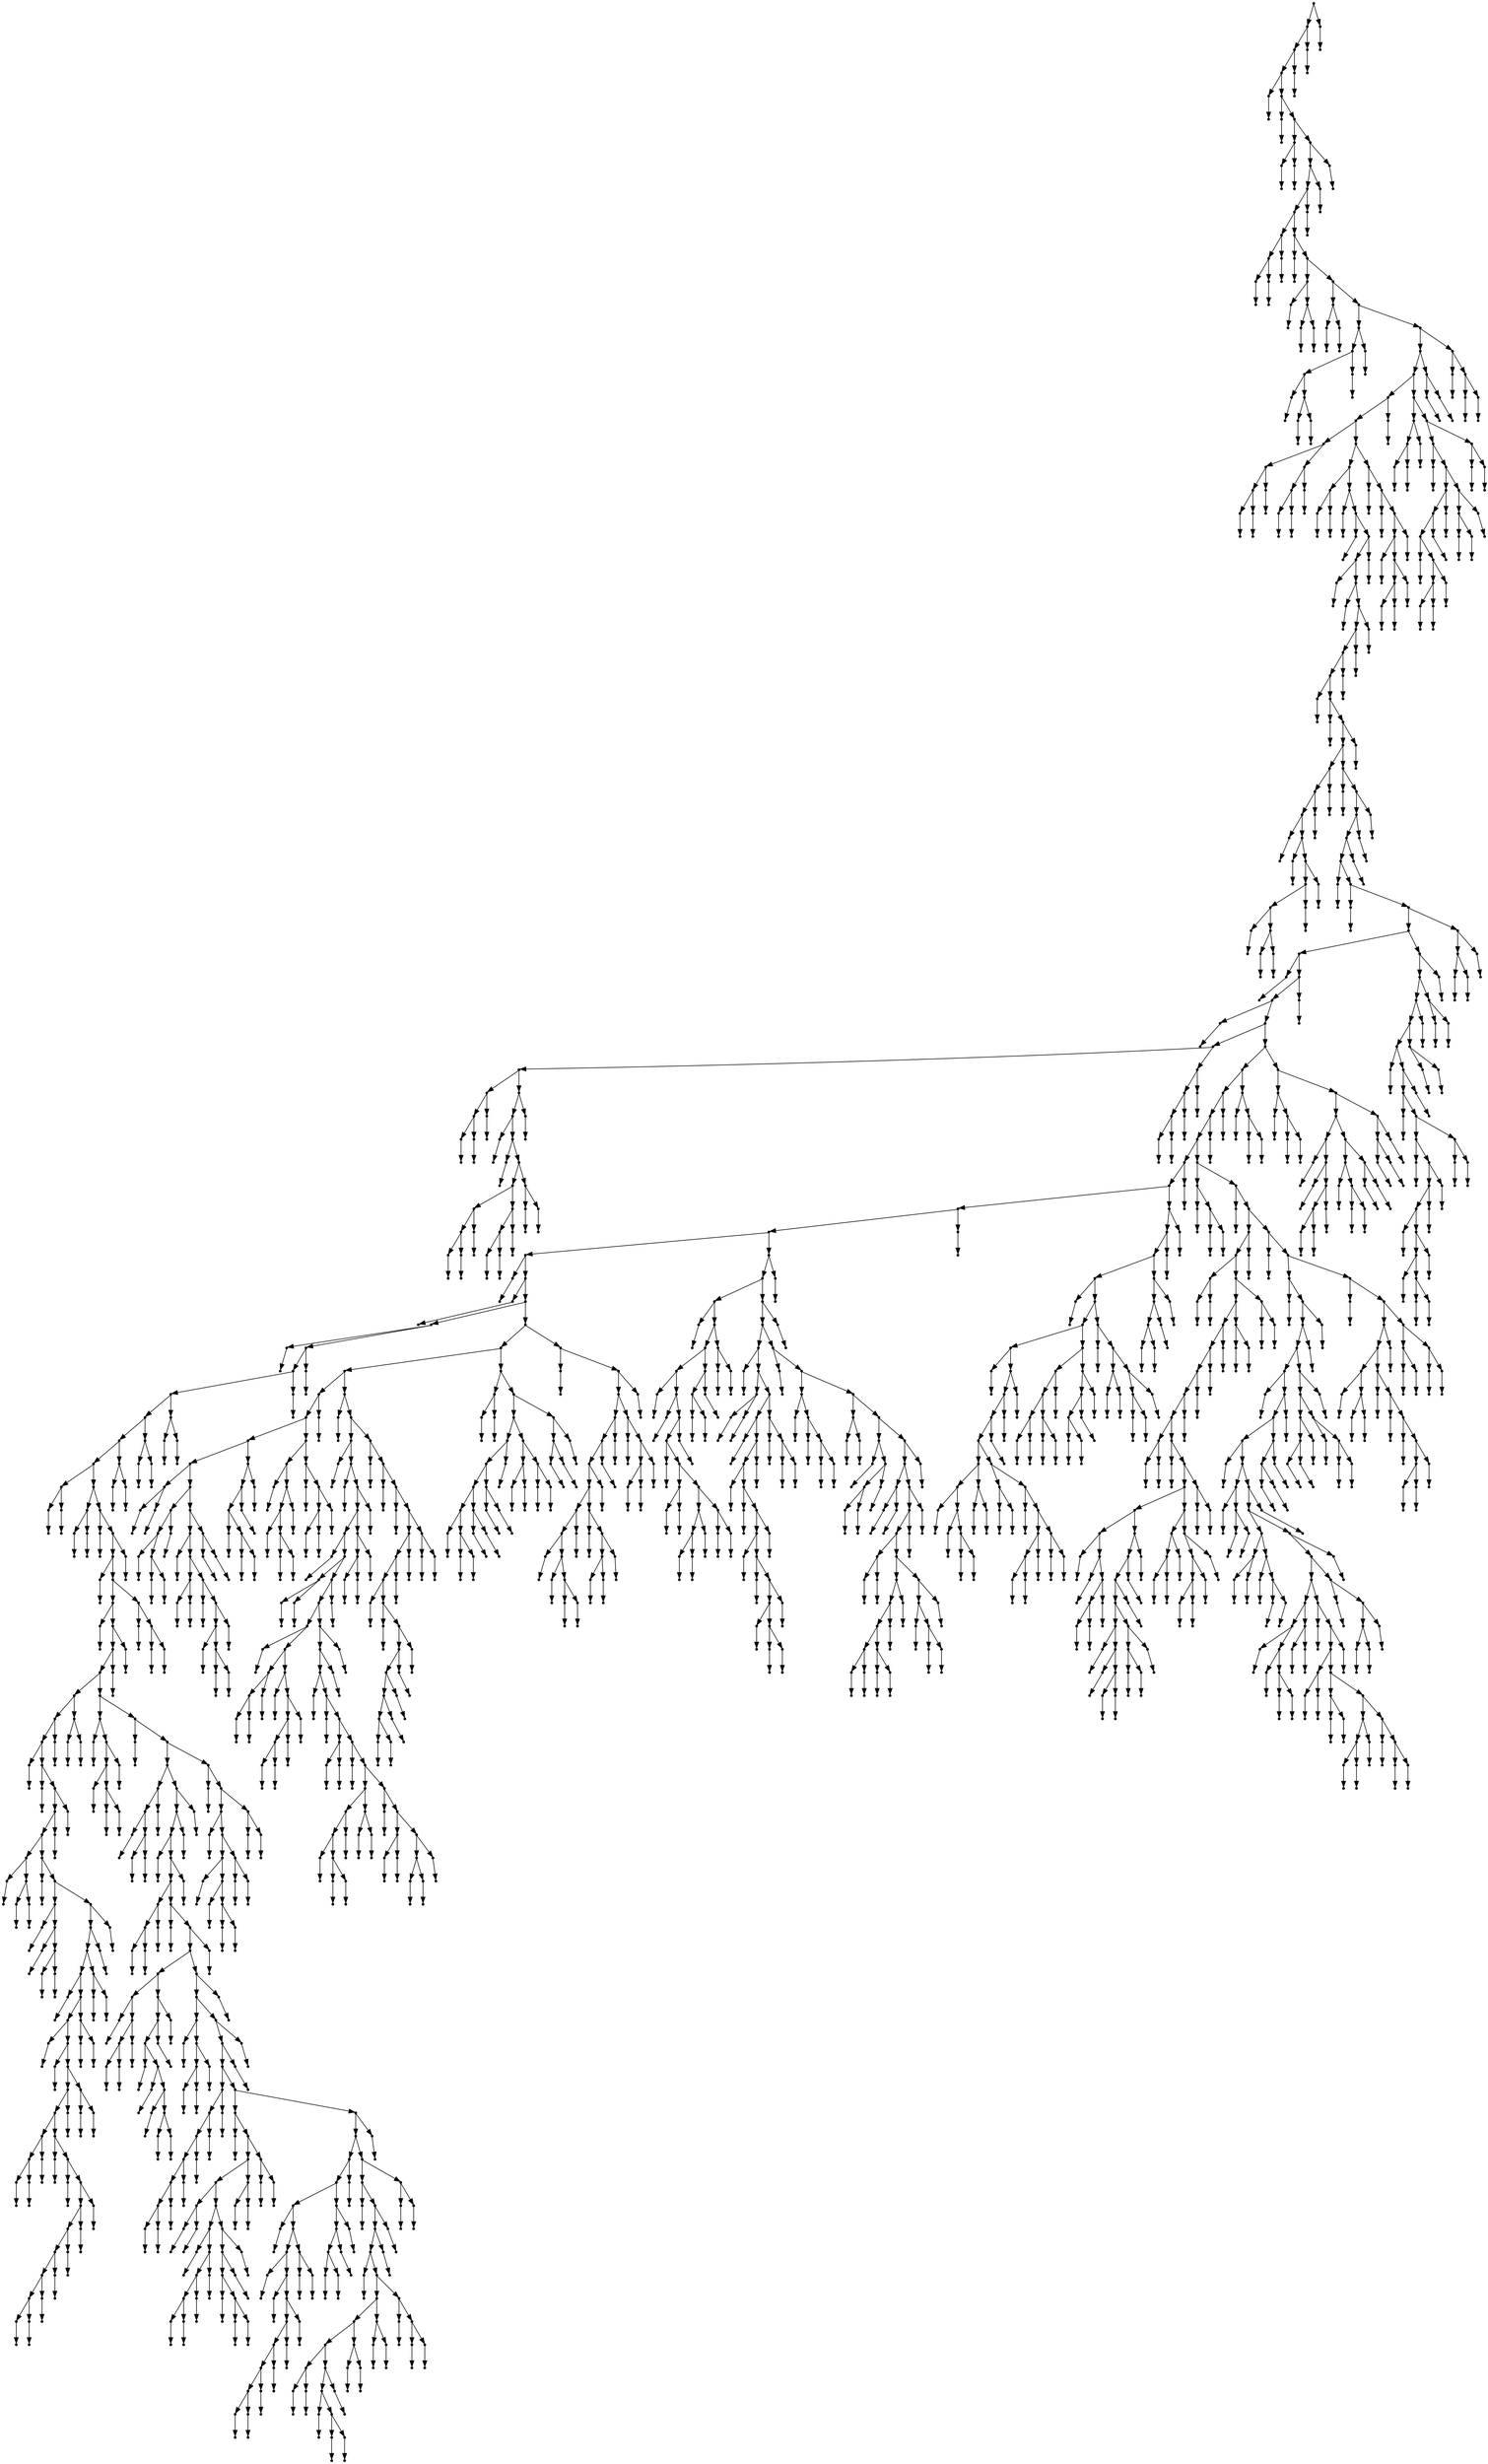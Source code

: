 digraph {
  1954 [shape=point];
  1951 [shape=point];
  1948 [shape=point];
  1945 [shape=point];
  1 [shape=point];
  0 [shape=point];
  1944 [shape=point];
  3 [shape=point];
  2 [shape=point];
  1943 [shape=point];
  8 [shape=point];
  5 [shape=point];
  4 [shape=point];
  7 [shape=point];
  6 [shape=point];
  1942 [shape=point];
  1939 [shape=point];
  1936 [shape=point];
  1933 [shape=point];
  16 [shape=point];
  13 [shape=point];
  10 [shape=point];
  9 [shape=point];
  12 [shape=point];
  11 [shape=point];
  15 [shape=point];
  14 [shape=point];
  1932 [shape=point];
  18 [shape=point];
  17 [shape=point];
  1931 [shape=point];
  26 [shape=point];
  20 [shape=point];
  19 [shape=point];
  25 [shape=point];
  22 [shape=point];
  21 [shape=point];
  24 [shape=point];
  23 [shape=point];
  1930 [shape=point];
  31 [shape=point];
  28 [shape=point];
  27 [shape=point];
  30 [shape=point];
  29 [shape=point];
  1929 [shape=point];
  45 [shape=point];
  42 [shape=point];
  39 [shape=point];
  33 [shape=point];
  32 [shape=point];
  38 [shape=point];
  35 [shape=point];
  34 [shape=point];
  37 [shape=point];
  36 [shape=point];
  41 [shape=point];
  40 [shape=point];
  44 [shape=point];
  43 [shape=point];
  1928 [shape=point];
  1919 [shape=point];
  1913 [shape=point];
  1868 [shape=point];
  1865 [shape=point];
  62 [shape=point];
  53 [shape=point];
  50 [shape=point];
  47 [shape=point];
  46 [shape=point];
  49 [shape=point];
  48 [shape=point];
  52 [shape=point];
  51 [shape=point];
  61 [shape=point];
  58 [shape=point];
  55 [shape=point];
  54 [shape=point];
  57 [shape=point];
  56 [shape=point];
  60 [shape=point];
  59 [shape=point];
  1864 [shape=point];
  1843 [shape=point];
  67 [shape=point];
  64 [shape=point];
  63 [shape=point];
  66 [shape=point];
  65 [shape=point];
  1842 [shape=point];
  69 [shape=point];
  68 [shape=point];
  1841 [shape=point];
  71 [shape=point];
  70 [shape=point];
  1840 [shape=point];
  1837 [shape=point];
  73 [shape=point];
  72 [shape=point];
  1836 [shape=point];
  75 [shape=point];
  74 [shape=point];
  1835 [shape=point];
  1832 [shape=point];
  1829 [shape=point];
  1826 [shape=point];
  77 [shape=point];
  76 [shape=point];
  1825 [shape=point];
  79 [shape=point];
  78 [shape=point];
  1824 [shape=point];
  1821 [shape=point];
  105 [shape=point];
  102 [shape=point];
  99 [shape=point];
  81 [shape=point];
  80 [shape=point];
  98 [shape=point];
  83 [shape=point];
  82 [shape=point];
  97 [shape=point];
  94 [shape=point];
  91 [shape=point];
  85 [shape=point];
  84 [shape=point];
  90 [shape=point];
  87 [shape=point];
  86 [shape=point];
  89 [shape=point];
  88 [shape=point];
  93 [shape=point];
  92 [shape=point];
  96 [shape=point];
  95 [shape=point];
  101 [shape=point];
  100 [shape=point];
  104 [shape=point];
  103 [shape=point];
  1820 [shape=point];
  107 [shape=point];
  106 [shape=point];
  1819 [shape=point];
  1816 [shape=point];
  1813 [shape=point];
  1810 [shape=point];
  109 [shape=point];
  108 [shape=point];
  1809 [shape=point];
  111 [shape=point];
  110 [shape=point];
  1808 [shape=point];
  1799 [shape=point];
  1742 [shape=point];
  113 [shape=point];
  112 [shape=point];
  1741 [shape=point];
  1738 [shape=point];
  115 [shape=point];
  114 [shape=point];
  1737 [shape=point];
  168 [shape=point];
  156 [shape=point];
  123 [shape=point];
  120 [shape=point];
  117 [shape=point];
  116 [shape=point];
  119 [shape=point];
  118 [shape=point];
  122 [shape=point];
  121 [shape=point];
  155 [shape=point];
  152 [shape=point];
  125 [shape=point];
  124 [shape=point];
  151 [shape=point];
  127 [shape=point];
  126 [shape=point];
  150 [shape=point];
  144 [shape=point];
  135 [shape=point];
  132 [shape=point];
  129 [shape=point];
  128 [shape=point];
  131 [shape=point];
  130 [shape=point];
  134 [shape=point];
  133 [shape=point];
  143 [shape=point];
  140 [shape=point];
  137 [shape=point];
  136 [shape=point];
  139 [shape=point];
  138 [shape=point];
  142 [shape=point];
  141 [shape=point];
  149 [shape=point];
  146 [shape=point];
  145 [shape=point];
  148 [shape=point];
  147 [shape=point];
  154 [shape=point];
  153 [shape=point];
  167 [shape=point];
  164 [shape=point];
  161 [shape=point];
  158 [shape=point];
  157 [shape=point];
  160 [shape=point];
  159 [shape=point];
  163 [shape=point];
  162 [shape=point];
  166 [shape=point];
  165 [shape=point];
  1736 [shape=point];
  1688 [shape=point];
  1679 [shape=point];
  1676 [shape=point];
  1673 [shape=point];
  1355 [shape=point];
  1352 [shape=point];
  1232 [shape=point];
  1229 [shape=point];
  1037 [shape=point];
  170 [shape=point];
  169 [shape=point];
  1036 [shape=point];
  172 [shape=point];
  171 [shape=point];
  1035 [shape=point];
  675 [shape=point];
  174 [shape=point];
  173 [shape=point];
  674 [shape=point];
  671 [shape=point];
  668 [shape=point];
  662 [shape=point];
  656 [shape=point];
  650 [shape=point];
  179 [shape=point];
  176 [shape=point];
  175 [shape=point];
  178 [shape=point];
  177 [shape=point];
  649 [shape=point];
  184 [shape=point];
  181 [shape=point];
  180 [shape=point];
  183 [shape=point];
  182 [shape=point];
  648 [shape=point];
  186 [shape=point];
  185 [shape=point];
  647 [shape=point];
  644 [shape=point];
  188 [shape=point];
  187 [shape=point];
  643 [shape=point];
  634 [shape=point];
  190 [shape=point];
  189 [shape=point];
  633 [shape=point];
  630 [shape=point];
  627 [shape=point];
  306 [shape=point];
  300 [shape=point];
  297 [shape=point];
  192 [shape=point];
  191 [shape=point];
  296 [shape=point];
  194 [shape=point];
  193 [shape=point];
  295 [shape=point];
  292 [shape=point];
  289 [shape=point];
  202 [shape=point];
  196 [shape=point];
  195 [shape=point];
  201 [shape=point];
  198 [shape=point];
  197 [shape=point];
  200 [shape=point];
  199 [shape=point];
  288 [shape=point];
  204 [shape=point];
  203 [shape=point];
  287 [shape=point];
  215 [shape=point];
  206 [shape=point];
  205 [shape=point];
  214 [shape=point];
  208 [shape=point];
  207 [shape=point];
  213 [shape=point];
  210 [shape=point];
  209 [shape=point];
  212 [shape=point];
  211 [shape=point];
  286 [shape=point];
  283 [shape=point];
  280 [shape=point];
  274 [shape=point];
  217 [shape=point];
  216 [shape=point];
  273 [shape=point];
  267 [shape=point];
  219 [shape=point];
  218 [shape=point];
  266 [shape=point];
  221 [shape=point];
  220 [shape=point];
  265 [shape=point];
  259 [shape=point];
  256 [shape=point];
  229 [shape=point];
  226 [shape=point];
  223 [shape=point];
  222 [shape=point];
  225 [shape=point];
  224 [shape=point];
  228 [shape=point];
  227 [shape=point];
  255 [shape=point];
  231 [shape=point];
  230 [shape=point];
  254 [shape=point];
  233 [shape=point];
  232 [shape=point];
  253 [shape=point];
  250 [shape=point];
  247 [shape=point];
  244 [shape=point];
  241 [shape=point];
  238 [shape=point];
  235 [shape=point];
  234 [shape=point];
  237 [shape=point];
  236 [shape=point];
  240 [shape=point];
  239 [shape=point];
  243 [shape=point];
  242 [shape=point];
  246 [shape=point];
  245 [shape=point];
  249 [shape=point];
  248 [shape=point];
  252 [shape=point];
  251 [shape=point];
  258 [shape=point];
  257 [shape=point];
  264 [shape=point];
  261 [shape=point];
  260 [shape=point];
  263 [shape=point];
  262 [shape=point];
  272 [shape=point];
  269 [shape=point];
  268 [shape=point];
  271 [shape=point];
  270 [shape=point];
  279 [shape=point];
  276 [shape=point];
  275 [shape=point];
  278 [shape=point];
  277 [shape=point];
  282 [shape=point];
  281 [shape=point];
  285 [shape=point];
  284 [shape=point];
  291 [shape=point];
  290 [shape=point];
  294 [shape=point];
  293 [shape=point];
  299 [shape=point];
  298 [shape=point];
  305 [shape=point];
  302 [shape=point];
  301 [shape=point];
  304 [shape=point];
  303 [shape=point];
  626 [shape=point];
  320 [shape=point];
  308 [shape=point];
  307 [shape=point];
  319 [shape=point];
  316 [shape=point];
  310 [shape=point];
  309 [shape=point];
  315 [shape=point];
  312 [shape=point];
  311 [shape=point];
  314 [shape=point];
  313 [shape=point];
  318 [shape=point];
  317 [shape=point];
  625 [shape=point];
  322 [shape=point];
  321 [shape=point];
  624 [shape=point];
  594 [shape=point];
  333 [shape=point];
  330 [shape=point];
  324 [shape=point];
  323 [shape=point];
  329 [shape=point];
  326 [shape=point];
  325 [shape=point];
  328 [shape=point];
  327 [shape=point];
  332 [shape=point];
  331 [shape=point];
  593 [shape=point];
  590 [shape=point];
  587 [shape=point];
  335 [shape=point];
  334 [shape=point];
  586 [shape=point];
  583 [shape=point];
  343 [shape=point];
  340 [shape=point];
  337 [shape=point];
  336 [shape=point];
  339 [shape=point];
  338 [shape=point];
  342 [shape=point];
  341 [shape=point];
  582 [shape=point];
  345 [shape=point];
  344 [shape=point];
  581 [shape=point];
  578 [shape=point];
  377 [shape=point];
  356 [shape=point];
  347 [shape=point];
  346 [shape=point];
  355 [shape=point];
  352 [shape=point];
  349 [shape=point];
  348 [shape=point];
  351 [shape=point];
  350 [shape=point];
  354 [shape=point];
  353 [shape=point];
  376 [shape=point];
  373 [shape=point];
  370 [shape=point];
  358 [shape=point];
  357 [shape=point];
  369 [shape=point];
  360 [shape=point];
  359 [shape=point];
  368 [shape=point];
  362 [shape=point];
  361 [shape=point];
  367 [shape=point];
  364 [shape=point];
  363 [shape=point];
  366 [shape=point];
  365 [shape=point];
  372 [shape=point];
  371 [shape=point];
  375 [shape=point];
  374 [shape=point];
  577 [shape=point];
  574 [shape=point];
  388 [shape=point];
  379 [shape=point];
  378 [shape=point];
  387 [shape=point];
  384 [shape=point];
  381 [shape=point];
  380 [shape=point];
  383 [shape=point];
  382 [shape=point];
  386 [shape=point];
  385 [shape=point];
  573 [shape=point];
  570 [shape=point];
  567 [shape=point];
  408 [shape=point];
  405 [shape=point];
  402 [shape=point];
  399 [shape=point];
  396 [shape=point];
  393 [shape=point];
  390 [shape=point];
  389 [shape=point];
  392 [shape=point];
  391 [shape=point];
  395 [shape=point];
  394 [shape=point];
  398 [shape=point];
  397 [shape=point];
  401 [shape=point];
  400 [shape=point];
  404 [shape=point];
  403 [shape=point];
  407 [shape=point];
  406 [shape=point];
  566 [shape=point];
  458 [shape=point];
  410 [shape=point];
  409 [shape=point];
  457 [shape=point];
  451 [shape=point];
  445 [shape=point];
  415 [shape=point];
  412 [shape=point];
  411 [shape=point];
  414 [shape=point];
  413 [shape=point];
  444 [shape=point];
  429 [shape=point];
  417 [shape=point];
  416 [shape=point];
  428 [shape=point];
  425 [shape=point];
  422 [shape=point];
  419 [shape=point];
  418 [shape=point];
  421 [shape=point];
  420 [shape=point];
  424 [shape=point];
  423 [shape=point];
  427 [shape=point];
  426 [shape=point];
  443 [shape=point];
  440 [shape=point];
  437 [shape=point];
  431 [shape=point];
  430 [shape=point];
  436 [shape=point];
  433 [shape=point];
  432 [shape=point];
  435 [shape=point];
  434 [shape=point];
  439 [shape=point];
  438 [shape=point];
  442 [shape=point];
  441 [shape=point];
  450 [shape=point];
  447 [shape=point];
  446 [shape=point];
  449 [shape=point];
  448 [shape=point];
  456 [shape=point];
  453 [shape=point];
  452 [shape=point];
  455 [shape=point];
  454 [shape=point];
  565 [shape=point];
  562 [shape=point];
  505 [shape=point];
  502 [shape=point];
  490 [shape=point];
  460 [shape=point];
  459 [shape=point];
  489 [shape=point];
  483 [shape=point];
  462 [shape=point];
  461 [shape=point];
  482 [shape=point];
  464 [shape=point];
  463 [shape=point];
  481 [shape=point];
  478 [shape=point];
  475 [shape=point];
  472 [shape=point];
  469 [shape=point];
  466 [shape=point];
  465 [shape=point];
  468 [shape=point];
  467 [shape=point];
  471 [shape=point];
  470 [shape=point];
  474 [shape=point];
  473 [shape=point];
  477 [shape=point];
  476 [shape=point];
  480 [shape=point];
  479 [shape=point];
  488 [shape=point];
  485 [shape=point];
  484 [shape=point];
  487 [shape=point];
  486 [shape=point];
  501 [shape=point];
  498 [shape=point];
  495 [shape=point];
  492 [shape=point];
  491 [shape=point];
  494 [shape=point];
  493 [shape=point];
  497 [shape=point];
  496 [shape=point];
  500 [shape=point];
  499 [shape=point];
  504 [shape=point];
  503 [shape=point];
  561 [shape=point];
  555 [shape=point];
  507 [shape=point];
  506 [shape=point];
  554 [shape=point];
  551 [shape=point];
  548 [shape=point];
  509 [shape=point];
  508 [shape=point];
  547 [shape=point];
  538 [shape=point];
  532 [shape=point];
  526 [shape=point];
  514 [shape=point];
  511 [shape=point];
  510 [shape=point];
  513 [shape=point];
  512 [shape=point];
  525 [shape=point];
  522 [shape=point];
  516 [shape=point];
  515 [shape=point];
  521 [shape=point];
  518 [shape=point];
  517 [shape=point];
  520 [shape=point];
  519 [shape=point];
  524 [shape=point];
  523 [shape=point];
  531 [shape=point];
  528 [shape=point];
  527 [shape=point];
  530 [shape=point];
  529 [shape=point];
  537 [shape=point];
  534 [shape=point];
  533 [shape=point];
  536 [shape=point];
  535 [shape=point];
  546 [shape=point];
  540 [shape=point];
  539 [shape=point];
  545 [shape=point];
  542 [shape=point];
  541 [shape=point];
  544 [shape=point];
  543 [shape=point];
  550 [shape=point];
  549 [shape=point];
  553 [shape=point];
  552 [shape=point];
  560 [shape=point];
  557 [shape=point];
  556 [shape=point];
  559 [shape=point];
  558 [shape=point];
  564 [shape=point];
  563 [shape=point];
  569 [shape=point];
  568 [shape=point];
  572 [shape=point];
  571 [shape=point];
  576 [shape=point];
  575 [shape=point];
  580 [shape=point];
  579 [shape=point];
  585 [shape=point];
  584 [shape=point];
  589 [shape=point];
  588 [shape=point];
  592 [shape=point];
  591 [shape=point];
  623 [shape=point];
  596 [shape=point];
  595 [shape=point];
  622 [shape=point];
  616 [shape=point];
  598 [shape=point];
  597 [shape=point];
  615 [shape=point];
  609 [shape=point];
  600 [shape=point];
  599 [shape=point];
  608 [shape=point];
  602 [shape=point];
  601 [shape=point];
  607 [shape=point];
  604 [shape=point];
  603 [shape=point];
  606 [shape=point];
  605 [shape=point];
  614 [shape=point];
  611 [shape=point];
  610 [shape=point];
  613 [shape=point];
  612 [shape=point];
  621 [shape=point];
  618 [shape=point];
  617 [shape=point];
  620 [shape=point];
  619 [shape=point];
  629 [shape=point];
  628 [shape=point];
  632 [shape=point];
  631 [shape=point];
  642 [shape=point];
  636 [shape=point];
  635 [shape=point];
  641 [shape=point];
  638 [shape=point];
  637 [shape=point];
  640 [shape=point];
  639 [shape=point];
  646 [shape=point];
  645 [shape=point];
  655 [shape=point];
  652 [shape=point];
  651 [shape=point];
  654 [shape=point];
  653 [shape=point];
  661 [shape=point];
  658 [shape=point];
  657 [shape=point];
  660 [shape=point];
  659 [shape=point];
  667 [shape=point];
  664 [shape=point];
  663 [shape=point];
  666 [shape=point];
  665 [shape=point];
  670 [shape=point];
  669 [shape=point];
  673 [shape=point];
  672 [shape=point];
  1034 [shape=point];
  980 [shape=point];
  929 [shape=point];
  767 [shape=point];
  764 [shape=point];
  737 [shape=point];
  722 [shape=point];
  680 [shape=point];
  677 [shape=point];
  676 [shape=point];
  679 [shape=point];
  678 [shape=point];
  721 [shape=point];
  691 [shape=point];
  688 [shape=point];
  682 [shape=point];
  681 [shape=point];
  687 [shape=point];
  684 [shape=point];
  683 [shape=point];
  686 [shape=point];
  685 [shape=point];
  690 [shape=point];
  689 [shape=point];
  720 [shape=point];
  714 [shape=point];
  693 [shape=point];
  692 [shape=point];
  713 [shape=point];
  698 [shape=point];
  695 [shape=point];
  694 [shape=point];
  697 [shape=point];
  696 [shape=point];
  712 [shape=point];
  700 [shape=point];
  699 [shape=point];
  711 [shape=point];
  708 [shape=point];
  702 [shape=point];
  701 [shape=point];
  707 [shape=point];
  704 [shape=point];
  703 [shape=point];
  706 [shape=point];
  705 [shape=point];
  710 [shape=point];
  709 [shape=point];
  719 [shape=point];
  716 [shape=point];
  715 [shape=point];
  718 [shape=point];
  717 [shape=point];
  736 [shape=point];
  733 [shape=point];
  730 [shape=point];
  724 [shape=point];
  723 [shape=point];
  729 [shape=point];
  726 [shape=point];
  725 [shape=point];
  728 [shape=point];
  727 [shape=point];
  732 [shape=point];
  731 [shape=point];
  735 [shape=point];
  734 [shape=point];
  763 [shape=point];
  751 [shape=point];
  739 [shape=point];
  738 [shape=point];
  750 [shape=point];
  747 [shape=point];
  741 [shape=point];
  740 [shape=point];
  746 [shape=point];
  743 [shape=point];
  742 [shape=point];
  745 [shape=point];
  744 [shape=point];
  749 [shape=point];
  748 [shape=point];
  762 [shape=point];
  753 [shape=point];
  752 [shape=point];
  761 [shape=point];
  758 [shape=point];
  755 [shape=point];
  754 [shape=point];
  757 [shape=point];
  756 [shape=point];
  760 [shape=point];
  759 [shape=point];
  766 [shape=point];
  765 [shape=point];
  928 [shape=point];
  769 [shape=point];
  768 [shape=point];
  927 [shape=point];
  882 [shape=point];
  771 [shape=point];
  770 [shape=point];
  881 [shape=point];
  773 [shape=point];
  772 [shape=point];
  880 [shape=point];
  877 [shape=point];
  868 [shape=point];
  775 [shape=point];
  774 [shape=point];
  867 [shape=point];
  780 [shape=point];
  777 [shape=point];
  776 [shape=point];
  779 [shape=point];
  778 [shape=point];
  866 [shape=point];
  863 [shape=point];
  806 [shape=point];
  782 [shape=point];
  781 [shape=point];
  805 [shape=point];
  790 [shape=point];
  787 [shape=point];
  784 [shape=point];
  783 [shape=point];
  786 [shape=point];
  785 [shape=point];
  789 [shape=point];
  788 [shape=point];
  804 [shape=point];
  792 [shape=point];
  791 [shape=point];
  803 [shape=point];
  800 [shape=point];
  797 [shape=point];
  794 [shape=point];
  793 [shape=point];
  796 [shape=point];
  795 [shape=point];
  799 [shape=point];
  798 [shape=point];
  802 [shape=point];
  801 [shape=point];
  862 [shape=point];
  859 [shape=point];
  856 [shape=point];
  808 [shape=point];
  807 [shape=point];
  855 [shape=point];
  810 [shape=point];
  809 [shape=point];
  854 [shape=point];
  815 [shape=point];
  812 [shape=point];
  811 [shape=point];
  814 [shape=point];
  813 [shape=point];
  853 [shape=point];
  817 [shape=point];
  816 [shape=point];
  852 [shape=point];
  834 [shape=point];
  828 [shape=point];
  825 [shape=point];
  819 [shape=point];
  818 [shape=point];
  824 [shape=point];
  821 [shape=point];
  820 [shape=point];
  823 [shape=point];
  822 [shape=point];
  827 [shape=point];
  826 [shape=point];
  833 [shape=point];
  830 [shape=point];
  829 [shape=point];
  832 [shape=point];
  831 [shape=point];
  851 [shape=point];
  836 [shape=point];
  835 [shape=point];
  850 [shape=point];
  841 [shape=point];
  838 [shape=point];
  837 [shape=point];
  840 [shape=point];
  839 [shape=point];
  849 [shape=point];
  846 [shape=point];
  843 [shape=point];
  842 [shape=point];
  845 [shape=point];
  844 [shape=point];
  848 [shape=point];
  847 [shape=point];
  858 [shape=point];
  857 [shape=point];
  861 [shape=point];
  860 [shape=point];
  865 [shape=point];
  864 [shape=point];
  876 [shape=point];
  873 [shape=point];
  870 [shape=point];
  869 [shape=point];
  872 [shape=point];
  871 [shape=point];
  875 [shape=point];
  874 [shape=point];
  879 [shape=point];
  878 [shape=point];
  926 [shape=point];
  884 [shape=point];
  883 [shape=point];
  925 [shape=point];
  886 [shape=point];
  885 [shape=point];
  924 [shape=point];
  888 [shape=point];
  887 [shape=point];
  923 [shape=point];
  917 [shape=point];
  914 [shape=point];
  911 [shape=point];
  890 [shape=point];
  889 [shape=point];
  910 [shape=point];
  892 [shape=point];
  891 [shape=point];
  909 [shape=point];
  906 [shape=point];
  903 [shape=point];
  900 [shape=point];
  897 [shape=point];
  894 [shape=point];
  893 [shape=point];
  896 [shape=point];
  895 [shape=point];
  899 [shape=point];
  898 [shape=point];
  902 [shape=point];
  901 [shape=point];
  905 [shape=point];
  904 [shape=point];
  908 [shape=point];
  907 [shape=point];
  913 [shape=point];
  912 [shape=point];
  916 [shape=point];
  915 [shape=point];
  922 [shape=point];
  919 [shape=point];
  918 [shape=point];
  921 [shape=point];
  920 [shape=point];
  979 [shape=point];
  934 [shape=point];
  931 [shape=point];
  930 [shape=point];
  933 [shape=point];
  932 [shape=point];
  978 [shape=point];
  969 [shape=point];
  957 [shape=point];
  954 [shape=point];
  948 [shape=point];
  942 [shape=point];
  936 [shape=point];
  935 [shape=point];
  941 [shape=point];
  938 [shape=point];
  937 [shape=point];
  940 [shape=point];
  939 [shape=point];
  947 [shape=point];
  944 [shape=point];
  943 [shape=point];
  946 [shape=point];
  945 [shape=point];
  953 [shape=point];
  950 [shape=point];
  949 [shape=point];
  952 [shape=point];
  951 [shape=point];
  956 [shape=point];
  955 [shape=point];
  968 [shape=point];
  962 [shape=point];
  959 [shape=point];
  958 [shape=point];
  961 [shape=point];
  960 [shape=point];
  967 [shape=point];
  964 [shape=point];
  963 [shape=point];
  966 [shape=point];
  965 [shape=point];
  977 [shape=point];
  974 [shape=point];
  971 [shape=point];
  970 [shape=point];
  973 [shape=point];
  972 [shape=point];
  976 [shape=point];
  975 [shape=point];
  1033 [shape=point];
  982 [shape=point];
  981 [shape=point];
  1032 [shape=point];
  1029 [shape=point];
  1017 [shape=point];
  1014 [shape=point];
  1011 [shape=point];
  1008 [shape=point];
  996 [shape=point];
  993 [shape=point];
  984 [shape=point];
  983 [shape=point];
  992 [shape=point];
  986 [shape=point];
  985 [shape=point];
  991 [shape=point];
  988 [shape=point];
  987 [shape=point];
  990 [shape=point];
  989 [shape=point];
  995 [shape=point];
  994 [shape=point];
  1007 [shape=point];
  998 [shape=point];
  997 [shape=point];
  1006 [shape=point];
  1003 [shape=point];
  1000 [shape=point];
  999 [shape=point];
  1002 [shape=point];
  1001 [shape=point];
  1005 [shape=point];
  1004 [shape=point];
  1010 [shape=point];
  1009 [shape=point];
  1013 [shape=point];
  1012 [shape=point];
  1016 [shape=point];
  1015 [shape=point];
  1028 [shape=point];
  1019 [shape=point];
  1018 [shape=point];
  1027 [shape=point];
  1024 [shape=point];
  1021 [shape=point];
  1020 [shape=point];
  1023 [shape=point];
  1022 [shape=point];
  1026 [shape=point];
  1025 [shape=point];
  1031 [shape=point];
  1030 [shape=point];
  1228 [shape=point];
  1225 [shape=point];
  1087 [shape=point];
  1039 [shape=point];
  1038 [shape=point];
  1086 [shape=point];
  1080 [shape=point];
  1071 [shape=point];
  1041 [shape=point];
  1040 [shape=point];
  1070 [shape=point];
  1043 [shape=point];
  1042 [shape=point];
  1069 [shape=point];
  1066 [shape=point];
  1045 [shape=point];
  1044 [shape=point];
  1065 [shape=point];
  1050 [shape=point];
  1047 [shape=point];
  1046 [shape=point];
  1049 [shape=point];
  1048 [shape=point];
  1064 [shape=point];
  1058 [shape=point];
  1055 [shape=point];
  1052 [shape=point];
  1051 [shape=point];
  1054 [shape=point];
  1053 [shape=point];
  1057 [shape=point];
  1056 [shape=point];
  1063 [shape=point];
  1060 [shape=point];
  1059 [shape=point];
  1062 [shape=point];
  1061 [shape=point];
  1068 [shape=point];
  1067 [shape=point];
  1079 [shape=point];
  1076 [shape=point];
  1073 [shape=point];
  1072 [shape=point];
  1075 [shape=point];
  1074 [shape=point];
  1078 [shape=point];
  1077 [shape=point];
  1085 [shape=point];
  1082 [shape=point];
  1081 [shape=point];
  1084 [shape=point];
  1083 [shape=point];
  1224 [shape=point];
  1221 [shape=point];
  1137 [shape=point];
  1089 [shape=point];
  1088 [shape=point];
  1136 [shape=point];
  1094 [shape=point];
  1091 [shape=point];
  1090 [shape=point];
  1093 [shape=point];
  1092 [shape=point];
  1135 [shape=point];
  1126 [shape=point];
  1096 [shape=point];
  1095 [shape=point];
  1125 [shape=point];
  1122 [shape=point];
  1098 [shape=point];
  1097 [shape=point];
  1121 [shape=point];
  1100 [shape=point];
  1099 [shape=point];
  1120 [shape=point];
  1117 [shape=point];
  1102 [shape=point];
  1101 [shape=point];
  1116 [shape=point];
  1104 [shape=point];
  1103 [shape=point];
  1115 [shape=point];
  1112 [shape=point];
  1106 [shape=point];
  1105 [shape=point];
  1111 [shape=point];
  1108 [shape=point];
  1107 [shape=point];
  1110 [shape=point];
  1109 [shape=point];
  1114 [shape=point];
  1113 [shape=point];
  1119 [shape=point];
  1118 [shape=point];
  1124 [shape=point];
  1123 [shape=point];
  1134 [shape=point];
  1128 [shape=point];
  1127 [shape=point];
  1133 [shape=point];
  1130 [shape=point];
  1129 [shape=point];
  1132 [shape=point];
  1131 [shape=point];
  1220 [shape=point];
  1139 [shape=point];
  1138 [shape=point];
  1219 [shape=point];
  1150 [shape=point];
  1141 [shape=point];
  1140 [shape=point];
  1149 [shape=point];
  1143 [shape=point];
  1142 [shape=point];
  1148 [shape=point];
  1145 [shape=point];
  1144 [shape=point];
  1147 [shape=point];
  1146 [shape=point];
  1218 [shape=point];
  1155 [shape=point];
  1152 [shape=point];
  1151 [shape=point];
  1154 [shape=point];
  1153 [shape=point];
  1217 [shape=point];
  1166 [shape=point];
  1157 [shape=point];
  1156 [shape=point];
  1165 [shape=point];
  1162 [shape=point];
  1159 [shape=point];
  1158 [shape=point];
  1161 [shape=point];
  1160 [shape=point];
  1164 [shape=point];
  1163 [shape=point];
  1216 [shape=point];
  1213 [shape=point];
  1171 [shape=point];
  1168 [shape=point];
  1167 [shape=point];
  1170 [shape=point];
  1169 [shape=point];
  1212 [shape=point];
  1209 [shape=point];
  1206 [shape=point];
  1176 [shape=point];
  1173 [shape=point];
  1172 [shape=point];
  1175 [shape=point];
  1174 [shape=point];
  1205 [shape=point];
  1193 [shape=point];
  1190 [shape=point];
  1187 [shape=point];
  1181 [shape=point];
  1178 [shape=point];
  1177 [shape=point];
  1180 [shape=point];
  1179 [shape=point];
  1186 [shape=point];
  1183 [shape=point];
  1182 [shape=point];
  1185 [shape=point];
  1184 [shape=point];
  1189 [shape=point];
  1188 [shape=point];
  1192 [shape=point];
  1191 [shape=point];
  1204 [shape=point];
  1201 [shape=point];
  1195 [shape=point];
  1194 [shape=point];
  1200 [shape=point];
  1197 [shape=point];
  1196 [shape=point];
  1199 [shape=point];
  1198 [shape=point];
  1203 [shape=point];
  1202 [shape=point];
  1208 [shape=point];
  1207 [shape=point];
  1211 [shape=point];
  1210 [shape=point];
  1215 [shape=point];
  1214 [shape=point];
  1223 [shape=point];
  1222 [shape=point];
  1227 [shape=point];
  1226 [shape=point];
  1231 [shape=point];
  1230 [shape=point];
  1351 [shape=point];
  1348 [shape=point];
  1345 [shape=point];
  1333 [shape=point];
  1234 [shape=point];
  1233 [shape=point];
  1332 [shape=point];
  1314 [shape=point];
  1287 [shape=point];
  1236 [shape=point];
  1235 [shape=point];
  1286 [shape=point];
  1283 [shape=point];
  1280 [shape=point];
  1277 [shape=point];
  1253 [shape=point];
  1247 [shape=point];
  1238 [shape=point];
  1237 [shape=point];
  1246 [shape=point];
  1240 [shape=point];
  1239 [shape=point];
  1245 [shape=point];
  1242 [shape=point];
  1241 [shape=point];
  1244 [shape=point];
  1243 [shape=point];
  1252 [shape=point];
  1249 [shape=point];
  1248 [shape=point];
  1251 [shape=point];
  1250 [shape=point];
  1276 [shape=point];
  1258 [shape=point];
  1255 [shape=point];
  1254 [shape=point];
  1257 [shape=point];
  1256 [shape=point];
  1275 [shape=point];
  1260 [shape=point];
  1259 [shape=point];
  1274 [shape=point];
  1268 [shape=point];
  1265 [shape=point];
  1262 [shape=point];
  1261 [shape=point];
  1264 [shape=point];
  1263 [shape=point];
  1267 [shape=point];
  1266 [shape=point];
  1273 [shape=point];
  1270 [shape=point];
  1269 [shape=point];
  1272 [shape=point];
  1271 [shape=point];
  1279 [shape=point];
  1278 [shape=point];
  1282 [shape=point];
  1281 [shape=point];
  1285 [shape=point];
  1284 [shape=point];
  1313 [shape=point];
  1301 [shape=point];
  1298 [shape=point];
  1292 [shape=point];
  1289 [shape=point];
  1288 [shape=point];
  1291 [shape=point];
  1290 [shape=point];
  1297 [shape=point];
  1294 [shape=point];
  1293 [shape=point];
  1296 [shape=point];
  1295 [shape=point];
  1300 [shape=point];
  1299 [shape=point];
  1312 [shape=point];
  1309 [shape=point];
  1306 [shape=point];
  1303 [shape=point];
  1302 [shape=point];
  1305 [shape=point];
  1304 [shape=point];
  1308 [shape=point];
  1307 [shape=point];
  1311 [shape=point];
  1310 [shape=point];
  1331 [shape=point];
  1316 [shape=point];
  1315 [shape=point];
  1330 [shape=point];
  1321 [shape=point];
  1318 [shape=point];
  1317 [shape=point];
  1320 [shape=point];
  1319 [shape=point];
  1329 [shape=point];
  1326 [shape=point];
  1323 [shape=point];
  1322 [shape=point];
  1325 [shape=point];
  1324 [shape=point];
  1328 [shape=point];
  1327 [shape=point];
  1344 [shape=point];
  1341 [shape=point];
  1338 [shape=point];
  1335 [shape=point];
  1334 [shape=point];
  1337 [shape=point];
  1336 [shape=point];
  1340 [shape=point];
  1339 [shape=point];
  1343 [shape=point];
  1342 [shape=point];
  1347 [shape=point];
  1346 [shape=point];
  1350 [shape=point];
  1349 [shape=point];
  1354 [shape=point];
  1353 [shape=point];
  1672 [shape=point];
  1363 [shape=point];
  1357 [shape=point];
  1356 [shape=point];
  1362 [shape=point];
  1359 [shape=point];
  1358 [shape=point];
  1361 [shape=point];
  1360 [shape=point];
  1671 [shape=point];
  1365 [shape=point];
  1364 [shape=point];
  1670 [shape=point];
  1478 [shape=point];
  1475 [shape=point];
  1370 [shape=point];
  1367 [shape=point];
  1366 [shape=point];
  1369 [shape=point];
  1368 [shape=point];
  1474 [shape=point];
  1468 [shape=point];
  1462 [shape=point];
  1459 [shape=point];
  1456 [shape=point];
  1453 [shape=point];
  1450 [shape=point];
  1375 [shape=point];
  1372 [shape=point];
  1371 [shape=point];
  1374 [shape=point];
  1373 [shape=point];
  1449 [shape=point];
  1377 [shape=point];
  1376 [shape=point];
  1448 [shape=point];
  1442 [shape=point];
  1421 [shape=point];
  1391 [shape=point];
  1379 [shape=point];
  1378 [shape=point];
  1390 [shape=point];
  1381 [shape=point];
  1380 [shape=point];
  1389 [shape=point];
  1386 [shape=point];
  1383 [shape=point];
  1382 [shape=point];
  1385 [shape=point];
  1384 [shape=point];
  1388 [shape=point];
  1387 [shape=point];
  1420 [shape=point];
  1417 [shape=point];
  1414 [shape=point];
  1411 [shape=point];
  1402 [shape=point];
  1393 [shape=point];
  1392 [shape=point];
  1401 [shape=point];
  1395 [shape=point];
  1394 [shape=point];
  1400 [shape=point];
  1397 [shape=point];
  1396 [shape=point];
  1399 [shape=point];
  1398 [shape=point];
  1410 [shape=point];
  1407 [shape=point];
  1404 [shape=point];
  1403 [shape=point];
  1406 [shape=point];
  1405 [shape=point];
  1409 [shape=point];
  1408 [shape=point];
  1413 [shape=point];
  1412 [shape=point];
  1416 [shape=point];
  1415 [shape=point];
  1419 [shape=point];
  1418 [shape=point];
  1441 [shape=point];
  1429 [shape=point];
  1426 [shape=point];
  1423 [shape=point];
  1422 [shape=point];
  1425 [shape=point];
  1424 [shape=point];
  1428 [shape=point];
  1427 [shape=point];
  1440 [shape=point];
  1437 [shape=point];
  1434 [shape=point];
  1431 [shape=point];
  1430 [shape=point];
  1433 [shape=point];
  1432 [shape=point];
  1436 [shape=point];
  1435 [shape=point];
  1439 [shape=point];
  1438 [shape=point];
  1447 [shape=point];
  1444 [shape=point];
  1443 [shape=point];
  1446 [shape=point];
  1445 [shape=point];
  1452 [shape=point];
  1451 [shape=point];
  1455 [shape=point];
  1454 [shape=point];
  1458 [shape=point];
  1457 [shape=point];
  1461 [shape=point];
  1460 [shape=point];
  1467 [shape=point];
  1464 [shape=point];
  1463 [shape=point];
  1466 [shape=point];
  1465 [shape=point];
  1473 [shape=point];
  1470 [shape=point];
  1469 [shape=point];
  1472 [shape=point];
  1471 [shape=point];
  1477 [shape=point];
  1476 [shape=point];
  1669 [shape=point];
  1480 [shape=point];
  1479 [shape=point];
  1668 [shape=point];
  1623 [shape=point];
  1482 [shape=point];
  1481 [shape=point];
  1622 [shape=point];
  1619 [shape=point];
  1616 [shape=point];
  1595 [shape=point];
  1484 [shape=point];
  1483 [shape=point];
  1594 [shape=point];
  1591 [shape=point];
  1582 [shape=point];
  1486 [shape=point];
  1485 [shape=point];
  1581 [shape=point];
  1494 [shape=point];
  1488 [shape=point];
  1487 [shape=point];
  1493 [shape=point];
  1490 [shape=point];
  1489 [shape=point];
  1492 [shape=point];
  1491 [shape=point];
  1580 [shape=point];
  1577 [shape=point];
  1508 [shape=point];
  1499 [shape=point];
  1496 [shape=point];
  1495 [shape=point];
  1498 [shape=point];
  1497 [shape=point];
  1507 [shape=point];
  1501 [shape=point];
  1500 [shape=point];
  1506 [shape=point];
  1503 [shape=point];
  1502 [shape=point];
  1505 [shape=point];
  1504 [shape=point];
  1576 [shape=point];
  1573 [shape=point];
  1561 [shape=point];
  1525 [shape=point];
  1519 [shape=point];
  1510 [shape=point];
  1509 [shape=point];
  1518 [shape=point];
  1512 [shape=point];
  1511 [shape=point];
  1517 [shape=point];
  1514 [shape=point];
  1513 [shape=point];
  1516 [shape=point];
  1515 [shape=point];
  1524 [shape=point];
  1521 [shape=point];
  1520 [shape=point];
  1523 [shape=point];
  1522 [shape=point];
  1560 [shape=point];
  1527 [shape=point];
  1526 [shape=point];
  1559 [shape=point];
  1556 [shape=point];
  1532 [shape=point];
  1529 [shape=point];
  1528 [shape=point];
  1531 [shape=point];
  1530 [shape=point];
  1555 [shape=point];
  1537 [shape=point];
  1534 [shape=point];
  1533 [shape=point];
  1536 [shape=point];
  1535 [shape=point];
  1554 [shape=point];
  1545 [shape=point];
  1542 [shape=point];
  1539 [shape=point];
  1538 [shape=point];
  1541 [shape=point];
  1540 [shape=point];
  1544 [shape=point];
  1543 [shape=point];
  1553 [shape=point];
  1547 [shape=point];
  1546 [shape=point];
  1552 [shape=point];
  1549 [shape=point];
  1548 [shape=point];
  1551 [shape=point];
  1550 [shape=point];
  1558 [shape=point];
  1557 [shape=point];
  1572 [shape=point];
  1563 [shape=point];
  1562 [shape=point];
  1571 [shape=point];
  1568 [shape=point];
  1565 [shape=point];
  1564 [shape=point];
  1567 [shape=point];
  1566 [shape=point];
  1570 [shape=point];
  1569 [shape=point];
  1575 [shape=point];
  1574 [shape=point];
  1579 [shape=point];
  1578 [shape=point];
  1590 [shape=point];
  1587 [shape=point];
  1584 [shape=point];
  1583 [shape=point];
  1586 [shape=point];
  1585 [shape=point];
  1589 [shape=point];
  1588 [shape=point];
  1593 [shape=point];
  1592 [shape=point];
  1615 [shape=point];
  1612 [shape=point];
  1603 [shape=point];
  1600 [shape=point];
  1597 [shape=point];
  1596 [shape=point];
  1599 [shape=point];
  1598 [shape=point];
  1602 [shape=point];
  1601 [shape=point];
  1611 [shape=point];
  1605 [shape=point];
  1604 [shape=point];
  1610 [shape=point];
  1607 [shape=point];
  1606 [shape=point];
  1609 [shape=point];
  1608 [shape=point];
  1614 [shape=point];
  1613 [shape=point];
  1618 [shape=point];
  1617 [shape=point];
  1621 [shape=point];
  1620 [shape=point];
  1667 [shape=point];
  1625 [shape=point];
  1624 [shape=point];
  1666 [shape=point];
  1654 [shape=point];
  1651 [shape=point];
  1633 [shape=point];
  1627 [shape=point];
  1626 [shape=point];
  1632 [shape=point];
  1629 [shape=point];
  1628 [shape=point];
  1631 [shape=point];
  1630 [shape=point];
  1650 [shape=point];
  1635 [shape=point];
  1634 [shape=point];
  1649 [shape=point];
  1637 [shape=point];
  1636 [shape=point];
  1648 [shape=point];
  1639 [shape=point];
  1638 [shape=point];
  1647 [shape=point];
  1644 [shape=point];
  1641 [shape=point];
  1640 [shape=point];
  1643 [shape=point];
  1642 [shape=point];
  1646 [shape=point];
  1645 [shape=point];
  1653 [shape=point];
  1652 [shape=point];
  1665 [shape=point];
  1659 [shape=point];
  1656 [shape=point];
  1655 [shape=point];
  1658 [shape=point];
  1657 [shape=point];
  1664 [shape=point];
  1661 [shape=point];
  1660 [shape=point];
  1663 [shape=point];
  1662 [shape=point];
  1675 [shape=point];
  1674 [shape=point];
  1678 [shape=point];
  1677 [shape=point];
  1687 [shape=point];
  1681 [shape=point];
  1680 [shape=point];
  1686 [shape=point];
  1683 [shape=point];
  1682 [shape=point];
  1685 [shape=point];
  1684 [shape=point];
  1735 [shape=point];
  1696 [shape=point];
  1690 [shape=point];
  1689 [shape=point];
  1695 [shape=point];
  1692 [shape=point];
  1691 [shape=point];
  1694 [shape=point];
  1693 [shape=point];
  1734 [shape=point];
  1725 [shape=point];
  1710 [shape=point];
  1698 [shape=point];
  1697 [shape=point];
  1709 [shape=point];
  1700 [shape=point];
  1699 [shape=point];
  1708 [shape=point];
  1705 [shape=point];
  1702 [shape=point];
  1701 [shape=point];
  1704 [shape=point];
  1703 [shape=point];
  1707 [shape=point];
  1706 [shape=point];
  1724 [shape=point];
  1718 [shape=point];
  1712 [shape=point];
  1711 [shape=point];
  1717 [shape=point];
  1714 [shape=point];
  1713 [shape=point];
  1716 [shape=point];
  1715 [shape=point];
  1723 [shape=point];
  1720 [shape=point];
  1719 [shape=point];
  1722 [shape=point];
  1721 [shape=point];
  1733 [shape=point];
  1730 [shape=point];
  1727 [shape=point];
  1726 [shape=point];
  1729 [shape=point];
  1728 [shape=point];
  1732 [shape=point];
  1731 [shape=point];
  1740 [shape=point];
  1739 [shape=point];
  1798 [shape=point];
  1795 [shape=point];
  1789 [shape=point];
  1786 [shape=point];
  1780 [shape=point];
  1744 [shape=point];
  1743 [shape=point];
  1779 [shape=point];
  1776 [shape=point];
  1746 [shape=point];
  1745 [shape=point];
  1775 [shape=point];
  1769 [shape=point];
  1748 [shape=point];
  1747 [shape=point];
  1768 [shape=point];
  1765 [shape=point];
  1762 [shape=point];
  1750 [shape=point];
  1749 [shape=point];
  1761 [shape=point];
  1758 [shape=point];
  1752 [shape=point];
  1751 [shape=point];
  1757 [shape=point];
  1754 [shape=point];
  1753 [shape=point];
  1756 [shape=point];
  1755 [shape=point];
  1760 [shape=point];
  1759 [shape=point];
  1764 [shape=point];
  1763 [shape=point];
  1767 [shape=point];
  1766 [shape=point];
  1774 [shape=point];
  1771 [shape=point];
  1770 [shape=point];
  1773 [shape=point];
  1772 [shape=point];
  1778 [shape=point];
  1777 [shape=point];
  1785 [shape=point];
  1782 [shape=point];
  1781 [shape=point];
  1784 [shape=point];
  1783 [shape=point];
  1788 [shape=point];
  1787 [shape=point];
  1794 [shape=point];
  1791 [shape=point];
  1790 [shape=point];
  1793 [shape=point];
  1792 [shape=point];
  1797 [shape=point];
  1796 [shape=point];
  1807 [shape=point];
  1804 [shape=point];
  1801 [shape=point];
  1800 [shape=point];
  1803 [shape=point];
  1802 [shape=point];
  1806 [shape=point];
  1805 [shape=point];
  1812 [shape=point];
  1811 [shape=point];
  1815 [shape=point];
  1814 [shape=point];
  1818 [shape=point];
  1817 [shape=point];
  1823 [shape=point];
  1822 [shape=point];
  1828 [shape=point];
  1827 [shape=point];
  1831 [shape=point];
  1830 [shape=point];
  1834 [shape=point];
  1833 [shape=point];
  1839 [shape=point];
  1838 [shape=point];
  1863 [shape=point];
  1845 [shape=point];
  1844 [shape=point];
  1862 [shape=point];
  1847 [shape=point];
  1846 [shape=point];
  1861 [shape=point];
  1858 [shape=point];
  1849 [shape=point];
  1848 [shape=point];
  1857 [shape=point];
  1854 [shape=point];
  1851 [shape=point];
  1850 [shape=point];
  1853 [shape=point];
  1852 [shape=point];
  1856 [shape=point];
  1855 [shape=point];
  1860 [shape=point];
  1859 [shape=point];
  1867 [shape=point];
  1866 [shape=point];
  1912 [shape=point];
  1876 [shape=point];
  1873 [shape=point];
  1870 [shape=point];
  1869 [shape=point];
  1872 [shape=point];
  1871 [shape=point];
  1875 [shape=point];
  1874 [shape=point];
  1911 [shape=point];
  1905 [shape=point];
  1878 [shape=point];
  1877 [shape=point];
  1904 [shape=point];
  1895 [shape=point];
  1892 [shape=point];
  1889 [shape=point];
  1880 [shape=point];
  1879 [shape=point];
  1888 [shape=point];
  1885 [shape=point];
  1882 [shape=point];
  1881 [shape=point];
  1884 [shape=point];
  1883 [shape=point];
  1887 [shape=point];
  1886 [shape=point];
  1891 [shape=point];
  1890 [shape=point];
  1894 [shape=point];
  1893 [shape=point];
  1903 [shape=point];
  1900 [shape=point];
  1897 [shape=point];
  1896 [shape=point];
  1899 [shape=point];
  1898 [shape=point];
  1902 [shape=point];
  1901 [shape=point];
  1910 [shape=point];
  1907 [shape=point];
  1906 [shape=point];
  1909 [shape=point];
  1908 [shape=point];
  1918 [shape=point];
  1915 [shape=point];
  1914 [shape=point];
  1917 [shape=point];
  1916 [shape=point];
  1927 [shape=point];
  1921 [shape=point];
  1920 [shape=point];
  1926 [shape=point];
  1923 [shape=point];
  1922 [shape=point];
  1925 [shape=point];
  1924 [shape=point];
  1935 [shape=point];
  1934 [shape=point];
  1938 [shape=point];
  1937 [shape=point];
  1941 [shape=point];
  1940 [shape=point];
  1947 [shape=point];
  1946 [shape=point];
  1950 [shape=point];
  1949 [shape=point];
  1953 [shape=point];
  1952 [shape=point];
1954 -> 1951;
1951 -> 1948;
1948 -> 1945;
1945 -> 1;
1 -> 0;
1945 -> 1944;
1944 -> 3;
3 -> 2;
1944 -> 1943;
1943 -> 8;
8 -> 5;
5 -> 4;
8 -> 7;
7 -> 6;
1943 -> 1942;
1942 -> 1939;
1939 -> 1936;
1936 -> 1933;
1933 -> 16;
16 -> 13;
13 -> 10;
10 -> 9;
13 -> 12;
12 -> 11;
16 -> 15;
15 -> 14;
1933 -> 1932;
1932 -> 18;
18 -> 17;
1932 -> 1931;
1931 -> 26;
26 -> 20;
20 -> 19;
26 -> 25;
25 -> 22;
22 -> 21;
25 -> 24;
24 -> 23;
1931 -> 1930;
1930 -> 31;
31 -> 28;
28 -> 27;
31 -> 30;
30 -> 29;
1930 -> 1929;
1929 -> 45;
45 -> 42;
42 -> 39;
39 -> 33;
33 -> 32;
39 -> 38;
38 -> 35;
35 -> 34;
38 -> 37;
37 -> 36;
42 -> 41;
41 -> 40;
45 -> 44;
44 -> 43;
1929 -> 1928;
1928 -> 1919;
1919 -> 1913;
1913 -> 1868;
1868 -> 1865;
1865 -> 62;
62 -> 53;
53 -> 50;
50 -> 47;
47 -> 46;
50 -> 49;
49 -> 48;
53 -> 52;
52 -> 51;
62 -> 61;
61 -> 58;
58 -> 55;
55 -> 54;
58 -> 57;
57 -> 56;
61 -> 60;
60 -> 59;
1865 -> 1864;
1864 -> 1843;
1843 -> 67;
67 -> 64;
64 -> 63;
67 -> 66;
66 -> 65;
1843 -> 1842;
1842 -> 69;
69 -> 68;
1842 -> 1841;
1841 -> 71;
71 -> 70;
1841 -> 1840;
1840 -> 1837;
1837 -> 73;
73 -> 72;
1837 -> 1836;
1836 -> 75;
75 -> 74;
1836 -> 1835;
1835 -> 1832;
1832 -> 1829;
1829 -> 1826;
1826 -> 77;
77 -> 76;
1826 -> 1825;
1825 -> 79;
79 -> 78;
1825 -> 1824;
1824 -> 1821;
1821 -> 105;
105 -> 102;
102 -> 99;
99 -> 81;
81 -> 80;
99 -> 98;
98 -> 83;
83 -> 82;
98 -> 97;
97 -> 94;
94 -> 91;
91 -> 85;
85 -> 84;
91 -> 90;
90 -> 87;
87 -> 86;
90 -> 89;
89 -> 88;
94 -> 93;
93 -> 92;
97 -> 96;
96 -> 95;
102 -> 101;
101 -> 100;
105 -> 104;
104 -> 103;
1821 -> 1820;
1820 -> 107;
107 -> 106;
1820 -> 1819;
1819 -> 1816;
1816 -> 1813;
1813 -> 1810;
1810 -> 109;
109 -> 108;
1810 -> 1809;
1809 -> 111;
111 -> 110;
1809 -> 1808;
1808 -> 1799;
1799 -> 1742;
1742 -> 113;
113 -> 112;
1742 -> 1741;
1741 -> 1738;
1738 -> 115;
115 -> 114;
1738 -> 1737;
1737 -> 168;
168 -> 156;
156 -> 123;
123 -> 120;
120 -> 117;
117 -> 116;
120 -> 119;
119 -> 118;
123 -> 122;
122 -> 121;
156 -> 155;
155 -> 152;
152 -> 125;
125 -> 124;
152 -> 151;
151 -> 127;
127 -> 126;
151 -> 150;
150 -> 144;
144 -> 135;
135 -> 132;
132 -> 129;
129 -> 128;
132 -> 131;
131 -> 130;
135 -> 134;
134 -> 133;
144 -> 143;
143 -> 140;
140 -> 137;
137 -> 136;
140 -> 139;
139 -> 138;
143 -> 142;
142 -> 141;
150 -> 149;
149 -> 146;
146 -> 145;
149 -> 148;
148 -> 147;
155 -> 154;
154 -> 153;
168 -> 167;
167 -> 164;
164 -> 161;
161 -> 158;
158 -> 157;
161 -> 160;
160 -> 159;
164 -> 163;
163 -> 162;
167 -> 166;
166 -> 165;
1737 -> 1736;
1736 -> 1688;
1688 -> 1679;
1679 -> 1676;
1676 -> 1673;
1673 -> 1355;
1355 -> 1352;
1352 -> 1232;
1232 -> 1229;
1229 -> 1037;
1037 -> 170;
170 -> 169;
1037 -> 1036;
1036 -> 172;
172 -> 171;
1036 -> 1035;
1035 -> 675;
675 -> 174;
174 -> 173;
675 -> 674;
674 -> 671;
671 -> 668;
668 -> 662;
662 -> 656;
656 -> 650;
650 -> 179;
179 -> 176;
176 -> 175;
179 -> 178;
178 -> 177;
650 -> 649;
649 -> 184;
184 -> 181;
181 -> 180;
184 -> 183;
183 -> 182;
649 -> 648;
648 -> 186;
186 -> 185;
648 -> 647;
647 -> 644;
644 -> 188;
188 -> 187;
644 -> 643;
643 -> 634;
634 -> 190;
190 -> 189;
634 -> 633;
633 -> 630;
630 -> 627;
627 -> 306;
306 -> 300;
300 -> 297;
297 -> 192;
192 -> 191;
297 -> 296;
296 -> 194;
194 -> 193;
296 -> 295;
295 -> 292;
292 -> 289;
289 -> 202;
202 -> 196;
196 -> 195;
202 -> 201;
201 -> 198;
198 -> 197;
201 -> 200;
200 -> 199;
289 -> 288;
288 -> 204;
204 -> 203;
288 -> 287;
287 -> 215;
215 -> 206;
206 -> 205;
215 -> 214;
214 -> 208;
208 -> 207;
214 -> 213;
213 -> 210;
210 -> 209;
213 -> 212;
212 -> 211;
287 -> 286;
286 -> 283;
283 -> 280;
280 -> 274;
274 -> 217;
217 -> 216;
274 -> 273;
273 -> 267;
267 -> 219;
219 -> 218;
267 -> 266;
266 -> 221;
221 -> 220;
266 -> 265;
265 -> 259;
259 -> 256;
256 -> 229;
229 -> 226;
226 -> 223;
223 -> 222;
226 -> 225;
225 -> 224;
229 -> 228;
228 -> 227;
256 -> 255;
255 -> 231;
231 -> 230;
255 -> 254;
254 -> 233;
233 -> 232;
254 -> 253;
253 -> 250;
250 -> 247;
247 -> 244;
244 -> 241;
241 -> 238;
238 -> 235;
235 -> 234;
238 -> 237;
237 -> 236;
241 -> 240;
240 -> 239;
244 -> 243;
243 -> 242;
247 -> 246;
246 -> 245;
250 -> 249;
249 -> 248;
253 -> 252;
252 -> 251;
259 -> 258;
258 -> 257;
265 -> 264;
264 -> 261;
261 -> 260;
264 -> 263;
263 -> 262;
273 -> 272;
272 -> 269;
269 -> 268;
272 -> 271;
271 -> 270;
280 -> 279;
279 -> 276;
276 -> 275;
279 -> 278;
278 -> 277;
283 -> 282;
282 -> 281;
286 -> 285;
285 -> 284;
292 -> 291;
291 -> 290;
295 -> 294;
294 -> 293;
300 -> 299;
299 -> 298;
306 -> 305;
305 -> 302;
302 -> 301;
305 -> 304;
304 -> 303;
627 -> 626;
626 -> 320;
320 -> 308;
308 -> 307;
320 -> 319;
319 -> 316;
316 -> 310;
310 -> 309;
316 -> 315;
315 -> 312;
312 -> 311;
315 -> 314;
314 -> 313;
319 -> 318;
318 -> 317;
626 -> 625;
625 -> 322;
322 -> 321;
625 -> 624;
624 -> 594;
594 -> 333;
333 -> 330;
330 -> 324;
324 -> 323;
330 -> 329;
329 -> 326;
326 -> 325;
329 -> 328;
328 -> 327;
333 -> 332;
332 -> 331;
594 -> 593;
593 -> 590;
590 -> 587;
587 -> 335;
335 -> 334;
587 -> 586;
586 -> 583;
583 -> 343;
343 -> 340;
340 -> 337;
337 -> 336;
340 -> 339;
339 -> 338;
343 -> 342;
342 -> 341;
583 -> 582;
582 -> 345;
345 -> 344;
582 -> 581;
581 -> 578;
578 -> 377;
377 -> 356;
356 -> 347;
347 -> 346;
356 -> 355;
355 -> 352;
352 -> 349;
349 -> 348;
352 -> 351;
351 -> 350;
355 -> 354;
354 -> 353;
377 -> 376;
376 -> 373;
373 -> 370;
370 -> 358;
358 -> 357;
370 -> 369;
369 -> 360;
360 -> 359;
369 -> 368;
368 -> 362;
362 -> 361;
368 -> 367;
367 -> 364;
364 -> 363;
367 -> 366;
366 -> 365;
373 -> 372;
372 -> 371;
376 -> 375;
375 -> 374;
578 -> 577;
577 -> 574;
574 -> 388;
388 -> 379;
379 -> 378;
388 -> 387;
387 -> 384;
384 -> 381;
381 -> 380;
384 -> 383;
383 -> 382;
387 -> 386;
386 -> 385;
574 -> 573;
573 -> 570;
570 -> 567;
567 -> 408;
408 -> 405;
405 -> 402;
402 -> 399;
399 -> 396;
396 -> 393;
393 -> 390;
390 -> 389;
393 -> 392;
392 -> 391;
396 -> 395;
395 -> 394;
399 -> 398;
398 -> 397;
402 -> 401;
401 -> 400;
405 -> 404;
404 -> 403;
408 -> 407;
407 -> 406;
567 -> 566;
566 -> 458;
458 -> 410;
410 -> 409;
458 -> 457;
457 -> 451;
451 -> 445;
445 -> 415;
415 -> 412;
412 -> 411;
415 -> 414;
414 -> 413;
445 -> 444;
444 -> 429;
429 -> 417;
417 -> 416;
429 -> 428;
428 -> 425;
425 -> 422;
422 -> 419;
419 -> 418;
422 -> 421;
421 -> 420;
425 -> 424;
424 -> 423;
428 -> 427;
427 -> 426;
444 -> 443;
443 -> 440;
440 -> 437;
437 -> 431;
431 -> 430;
437 -> 436;
436 -> 433;
433 -> 432;
436 -> 435;
435 -> 434;
440 -> 439;
439 -> 438;
443 -> 442;
442 -> 441;
451 -> 450;
450 -> 447;
447 -> 446;
450 -> 449;
449 -> 448;
457 -> 456;
456 -> 453;
453 -> 452;
456 -> 455;
455 -> 454;
566 -> 565;
565 -> 562;
562 -> 505;
505 -> 502;
502 -> 490;
490 -> 460;
460 -> 459;
490 -> 489;
489 -> 483;
483 -> 462;
462 -> 461;
483 -> 482;
482 -> 464;
464 -> 463;
482 -> 481;
481 -> 478;
478 -> 475;
475 -> 472;
472 -> 469;
469 -> 466;
466 -> 465;
469 -> 468;
468 -> 467;
472 -> 471;
471 -> 470;
475 -> 474;
474 -> 473;
478 -> 477;
477 -> 476;
481 -> 480;
480 -> 479;
489 -> 488;
488 -> 485;
485 -> 484;
488 -> 487;
487 -> 486;
502 -> 501;
501 -> 498;
498 -> 495;
495 -> 492;
492 -> 491;
495 -> 494;
494 -> 493;
498 -> 497;
497 -> 496;
501 -> 500;
500 -> 499;
505 -> 504;
504 -> 503;
562 -> 561;
561 -> 555;
555 -> 507;
507 -> 506;
555 -> 554;
554 -> 551;
551 -> 548;
548 -> 509;
509 -> 508;
548 -> 547;
547 -> 538;
538 -> 532;
532 -> 526;
526 -> 514;
514 -> 511;
511 -> 510;
514 -> 513;
513 -> 512;
526 -> 525;
525 -> 522;
522 -> 516;
516 -> 515;
522 -> 521;
521 -> 518;
518 -> 517;
521 -> 520;
520 -> 519;
525 -> 524;
524 -> 523;
532 -> 531;
531 -> 528;
528 -> 527;
531 -> 530;
530 -> 529;
538 -> 537;
537 -> 534;
534 -> 533;
537 -> 536;
536 -> 535;
547 -> 546;
546 -> 540;
540 -> 539;
546 -> 545;
545 -> 542;
542 -> 541;
545 -> 544;
544 -> 543;
551 -> 550;
550 -> 549;
554 -> 553;
553 -> 552;
561 -> 560;
560 -> 557;
557 -> 556;
560 -> 559;
559 -> 558;
565 -> 564;
564 -> 563;
570 -> 569;
569 -> 568;
573 -> 572;
572 -> 571;
577 -> 576;
576 -> 575;
581 -> 580;
580 -> 579;
586 -> 585;
585 -> 584;
590 -> 589;
589 -> 588;
593 -> 592;
592 -> 591;
624 -> 623;
623 -> 596;
596 -> 595;
623 -> 622;
622 -> 616;
616 -> 598;
598 -> 597;
616 -> 615;
615 -> 609;
609 -> 600;
600 -> 599;
609 -> 608;
608 -> 602;
602 -> 601;
608 -> 607;
607 -> 604;
604 -> 603;
607 -> 606;
606 -> 605;
615 -> 614;
614 -> 611;
611 -> 610;
614 -> 613;
613 -> 612;
622 -> 621;
621 -> 618;
618 -> 617;
621 -> 620;
620 -> 619;
630 -> 629;
629 -> 628;
633 -> 632;
632 -> 631;
643 -> 642;
642 -> 636;
636 -> 635;
642 -> 641;
641 -> 638;
638 -> 637;
641 -> 640;
640 -> 639;
647 -> 646;
646 -> 645;
656 -> 655;
655 -> 652;
652 -> 651;
655 -> 654;
654 -> 653;
662 -> 661;
661 -> 658;
658 -> 657;
661 -> 660;
660 -> 659;
668 -> 667;
667 -> 664;
664 -> 663;
667 -> 666;
666 -> 665;
671 -> 670;
670 -> 669;
674 -> 673;
673 -> 672;
1035 -> 1034;
1034 -> 980;
980 -> 929;
929 -> 767;
767 -> 764;
764 -> 737;
737 -> 722;
722 -> 680;
680 -> 677;
677 -> 676;
680 -> 679;
679 -> 678;
722 -> 721;
721 -> 691;
691 -> 688;
688 -> 682;
682 -> 681;
688 -> 687;
687 -> 684;
684 -> 683;
687 -> 686;
686 -> 685;
691 -> 690;
690 -> 689;
721 -> 720;
720 -> 714;
714 -> 693;
693 -> 692;
714 -> 713;
713 -> 698;
698 -> 695;
695 -> 694;
698 -> 697;
697 -> 696;
713 -> 712;
712 -> 700;
700 -> 699;
712 -> 711;
711 -> 708;
708 -> 702;
702 -> 701;
708 -> 707;
707 -> 704;
704 -> 703;
707 -> 706;
706 -> 705;
711 -> 710;
710 -> 709;
720 -> 719;
719 -> 716;
716 -> 715;
719 -> 718;
718 -> 717;
737 -> 736;
736 -> 733;
733 -> 730;
730 -> 724;
724 -> 723;
730 -> 729;
729 -> 726;
726 -> 725;
729 -> 728;
728 -> 727;
733 -> 732;
732 -> 731;
736 -> 735;
735 -> 734;
764 -> 763;
763 -> 751;
751 -> 739;
739 -> 738;
751 -> 750;
750 -> 747;
747 -> 741;
741 -> 740;
747 -> 746;
746 -> 743;
743 -> 742;
746 -> 745;
745 -> 744;
750 -> 749;
749 -> 748;
763 -> 762;
762 -> 753;
753 -> 752;
762 -> 761;
761 -> 758;
758 -> 755;
755 -> 754;
758 -> 757;
757 -> 756;
761 -> 760;
760 -> 759;
767 -> 766;
766 -> 765;
929 -> 928;
928 -> 769;
769 -> 768;
928 -> 927;
927 -> 882;
882 -> 771;
771 -> 770;
882 -> 881;
881 -> 773;
773 -> 772;
881 -> 880;
880 -> 877;
877 -> 868;
868 -> 775;
775 -> 774;
868 -> 867;
867 -> 780;
780 -> 777;
777 -> 776;
780 -> 779;
779 -> 778;
867 -> 866;
866 -> 863;
863 -> 806;
806 -> 782;
782 -> 781;
806 -> 805;
805 -> 790;
790 -> 787;
787 -> 784;
784 -> 783;
787 -> 786;
786 -> 785;
790 -> 789;
789 -> 788;
805 -> 804;
804 -> 792;
792 -> 791;
804 -> 803;
803 -> 800;
800 -> 797;
797 -> 794;
794 -> 793;
797 -> 796;
796 -> 795;
800 -> 799;
799 -> 798;
803 -> 802;
802 -> 801;
863 -> 862;
862 -> 859;
859 -> 856;
856 -> 808;
808 -> 807;
856 -> 855;
855 -> 810;
810 -> 809;
855 -> 854;
854 -> 815;
815 -> 812;
812 -> 811;
815 -> 814;
814 -> 813;
854 -> 853;
853 -> 817;
817 -> 816;
853 -> 852;
852 -> 834;
834 -> 828;
828 -> 825;
825 -> 819;
819 -> 818;
825 -> 824;
824 -> 821;
821 -> 820;
824 -> 823;
823 -> 822;
828 -> 827;
827 -> 826;
834 -> 833;
833 -> 830;
830 -> 829;
833 -> 832;
832 -> 831;
852 -> 851;
851 -> 836;
836 -> 835;
851 -> 850;
850 -> 841;
841 -> 838;
838 -> 837;
841 -> 840;
840 -> 839;
850 -> 849;
849 -> 846;
846 -> 843;
843 -> 842;
846 -> 845;
845 -> 844;
849 -> 848;
848 -> 847;
859 -> 858;
858 -> 857;
862 -> 861;
861 -> 860;
866 -> 865;
865 -> 864;
877 -> 876;
876 -> 873;
873 -> 870;
870 -> 869;
873 -> 872;
872 -> 871;
876 -> 875;
875 -> 874;
880 -> 879;
879 -> 878;
927 -> 926;
926 -> 884;
884 -> 883;
926 -> 925;
925 -> 886;
886 -> 885;
925 -> 924;
924 -> 888;
888 -> 887;
924 -> 923;
923 -> 917;
917 -> 914;
914 -> 911;
911 -> 890;
890 -> 889;
911 -> 910;
910 -> 892;
892 -> 891;
910 -> 909;
909 -> 906;
906 -> 903;
903 -> 900;
900 -> 897;
897 -> 894;
894 -> 893;
897 -> 896;
896 -> 895;
900 -> 899;
899 -> 898;
903 -> 902;
902 -> 901;
906 -> 905;
905 -> 904;
909 -> 908;
908 -> 907;
914 -> 913;
913 -> 912;
917 -> 916;
916 -> 915;
923 -> 922;
922 -> 919;
919 -> 918;
922 -> 921;
921 -> 920;
980 -> 979;
979 -> 934;
934 -> 931;
931 -> 930;
934 -> 933;
933 -> 932;
979 -> 978;
978 -> 969;
969 -> 957;
957 -> 954;
954 -> 948;
948 -> 942;
942 -> 936;
936 -> 935;
942 -> 941;
941 -> 938;
938 -> 937;
941 -> 940;
940 -> 939;
948 -> 947;
947 -> 944;
944 -> 943;
947 -> 946;
946 -> 945;
954 -> 953;
953 -> 950;
950 -> 949;
953 -> 952;
952 -> 951;
957 -> 956;
956 -> 955;
969 -> 968;
968 -> 962;
962 -> 959;
959 -> 958;
962 -> 961;
961 -> 960;
968 -> 967;
967 -> 964;
964 -> 963;
967 -> 966;
966 -> 965;
978 -> 977;
977 -> 974;
974 -> 971;
971 -> 970;
974 -> 973;
973 -> 972;
977 -> 976;
976 -> 975;
1034 -> 1033;
1033 -> 982;
982 -> 981;
1033 -> 1032;
1032 -> 1029;
1029 -> 1017;
1017 -> 1014;
1014 -> 1011;
1011 -> 1008;
1008 -> 996;
996 -> 993;
993 -> 984;
984 -> 983;
993 -> 992;
992 -> 986;
986 -> 985;
992 -> 991;
991 -> 988;
988 -> 987;
991 -> 990;
990 -> 989;
996 -> 995;
995 -> 994;
1008 -> 1007;
1007 -> 998;
998 -> 997;
1007 -> 1006;
1006 -> 1003;
1003 -> 1000;
1000 -> 999;
1003 -> 1002;
1002 -> 1001;
1006 -> 1005;
1005 -> 1004;
1011 -> 1010;
1010 -> 1009;
1014 -> 1013;
1013 -> 1012;
1017 -> 1016;
1016 -> 1015;
1029 -> 1028;
1028 -> 1019;
1019 -> 1018;
1028 -> 1027;
1027 -> 1024;
1024 -> 1021;
1021 -> 1020;
1024 -> 1023;
1023 -> 1022;
1027 -> 1026;
1026 -> 1025;
1032 -> 1031;
1031 -> 1030;
1229 -> 1228;
1228 -> 1225;
1225 -> 1087;
1087 -> 1039;
1039 -> 1038;
1087 -> 1086;
1086 -> 1080;
1080 -> 1071;
1071 -> 1041;
1041 -> 1040;
1071 -> 1070;
1070 -> 1043;
1043 -> 1042;
1070 -> 1069;
1069 -> 1066;
1066 -> 1045;
1045 -> 1044;
1066 -> 1065;
1065 -> 1050;
1050 -> 1047;
1047 -> 1046;
1050 -> 1049;
1049 -> 1048;
1065 -> 1064;
1064 -> 1058;
1058 -> 1055;
1055 -> 1052;
1052 -> 1051;
1055 -> 1054;
1054 -> 1053;
1058 -> 1057;
1057 -> 1056;
1064 -> 1063;
1063 -> 1060;
1060 -> 1059;
1063 -> 1062;
1062 -> 1061;
1069 -> 1068;
1068 -> 1067;
1080 -> 1079;
1079 -> 1076;
1076 -> 1073;
1073 -> 1072;
1076 -> 1075;
1075 -> 1074;
1079 -> 1078;
1078 -> 1077;
1086 -> 1085;
1085 -> 1082;
1082 -> 1081;
1085 -> 1084;
1084 -> 1083;
1225 -> 1224;
1224 -> 1221;
1221 -> 1137;
1137 -> 1089;
1089 -> 1088;
1137 -> 1136;
1136 -> 1094;
1094 -> 1091;
1091 -> 1090;
1094 -> 1093;
1093 -> 1092;
1136 -> 1135;
1135 -> 1126;
1126 -> 1096;
1096 -> 1095;
1126 -> 1125;
1125 -> 1122;
1122 -> 1098;
1098 -> 1097;
1122 -> 1121;
1121 -> 1100;
1100 -> 1099;
1121 -> 1120;
1120 -> 1117;
1117 -> 1102;
1102 -> 1101;
1117 -> 1116;
1116 -> 1104;
1104 -> 1103;
1116 -> 1115;
1115 -> 1112;
1112 -> 1106;
1106 -> 1105;
1112 -> 1111;
1111 -> 1108;
1108 -> 1107;
1111 -> 1110;
1110 -> 1109;
1115 -> 1114;
1114 -> 1113;
1120 -> 1119;
1119 -> 1118;
1125 -> 1124;
1124 -> 1123;
1135 -> 1134;
1134 -> 1128;
1128 -> 1127;
1134 -> 1133;
1133 -> 1130;
1130 -> 1129;
1133 -> 1132;
1132 -> 1131;
1221 -> 1220;
1220 -> 1139;
1139 -> 1138;
1220 -> 1219;
1219 -> 1150;
1150 -> 1141;
1141 -> 1140;
1150 -> 1149;
1149 -> 1143;
1143 -> 1142;
1149 -> 1148;
1148 -> 1145;
1145 -> 1144;
1148 -> 1147;
1147 -> 1146;
1219 -> 1218;
1218 -> 1155;
1155 -> 1152;
1152 -> 1151;
1155 -> 1154;
1154 -> 1153;
1218 -> 1217;
1217 -> 1166;
1166 -> 1157;
1157 -> 1156;
1166 -> 1165;
1165 -> 1162;
1162 -> 1159;
1159 -> 1158;
1162 -> 1161;
1161 -> 1160;
1165 -> 1164;
1164 -> 1163;
1217 -> 1216;
1216 -> 1213;
1213 -> 1171;
1171 -> 1168;
1168 -> 1167;
1171 -> 1170;
1170 -> 1169;
1213 -> 1212;
1212 -> 1209;
1209 -> 1206;
1206 -> 1176;
1176 -> 1173;
1173 -> 1172;
1176 -> 1175;
1175 -> 1174;
1206 -> 1205;
1205 -> 1193;
1193 -> 1190;
1190 -> 1187;
1187 -> 1181;
1181 -> 1178;
1178 -> 1177;
1181 -> 1180;
1180 -> 1179;
1187 -> 1186;
1186 -> 1183;
1183 -> 1182;
1186 -> 1185;
1185 -> 1184;
1190 -> 1189;
1189 -> 1188;
1193 -> 1192;
1192 -> 1191;
1205 -> 1204;
1204 -> 1201;
1201 -> 1195;
1195 -> 1194;
1201 -> 1200;
1200 -> 1197;
1197 -> 1196;
1200 -> 1199;
1199 -> 1198;
1204 -> 1203;
1203 -> 1202;
1209 -> 1208;
1208 -> 1207;
1212 -> 1211;
1211 -> 1210;
1216 -> 1215;
1215 -> 1214;
1224 -> 1223;
1223 -> 1222;
1228 -> 1227;
1227 -> 1226;
1232 -> 1231;
1231 -> 1230;
1352 -> 1351;
1351 -> 1348;
1348 -> 1345;
1345 -> 1333;
1333 -> 1234;
1234 -> 1233;
1333 -> 1332;
1332 -> 1314;
1314 -> 1287;
1287 -> 1236;
1236 -> 1235;
1287 -> 1286;
1286 -> 1283;
1283 -> 1280;
1280 -> 1277;
1277 -> 1253;
1253 -> 1247;
1247 -> 1238;
1238 -> 1237;
1247 -> 1246;
1246 -> 1240;
1240 -> 1239;
1246 -> 1245;
1245 -> 1242;
1242 -> 1241;
1245 -> 1244;
1244 -> 1243;
1253 -> 1252;
1252 -> 1249;
1249 -> 1248;
1252 -> 1251;
1251 -> 1250;
1277 -> 1276;
1276 -> 1258;
1258 -> 1255;
1255 -> 1254;
1258 -> 1257;
1257 -> 1256;
1276 -> 1275;
1275 -> 1260;
1260 -> 1259;
1275 -> 1274;
1274 -> 1268;
1268 -> 1265;
1265 -> 1262;
1262 -> 1261;
1265 -> 1264;
1264 -> 1263;
1268 -> 1267;
1267 -> 1266;
1274 -> 1273;
1273 -> 1270;
1270 -> 1269;
1273 -> 1272;
1272 -> 1271;
1280 -> 1279;
1279 -> 1278;
1283 -> 1282;
1282 -> 1281;
1286 -> 1285;
1285 -> 1284;
1314 -> 1313;
1313 -> 1301;
1301 -> 1298;
1298 -> 1292;
1292 -> 1289;
1289 -> 1288;
1292 -> 1291;
1291 -> 1290;
1298 -> 1297;
1297 -> 1294;
1294 -> 1293;
1297 -> 1296;
1296 -> 1295;
1301 -> 1300;
1300 -> 1299;
1313 -> 1312;
1312 -> 1309;
1309 -> 1306;
1306 -> 1303;
1303 -> 1302;
1306 -> 1305;
1305 -> 1304;
1309 -> 1308;
1308 -> 1307;
1312 -> 1311;
1311 -> 1310;
1332 -> 1331;
1331 -> 1316;
1316 -> 1315;
1331 -> 1330;
1330 -> 1321;
1321 -> 1318;
1318 -> 1317;
1321 -> 1320;
1320 -> 1319;
1330 -> 1329;
1329 -> 1326;
1326 -> 1323;
1323 -> 1322;
1326 -> 1325;
1325 -> 1324;
1329 -> 1328;
1328 -> 1327;
1345 -> 1344;
1344 -> 1341;
1341 -> 1338;
1338 -> 1335;
1335 -> 1334;
1338 -> 1337;
1337 -> 1336;
1341 -> 1340;
1340 -> 1339;
1344 -> 1343;
1343 -> 1342;
1348 -> 1347;
1347 -> 1346;
1351 -> 1350;
1350 -> 1349;
1355 -> 1354;
1354 -> 1353;
1673 -> 1672;
1672 -> 1363;
1363 -> 1357;
1357 -> 1356;
1363 -> 1362;
1362 -> 1359;
1359 -> 1358;
1362 -> 1361;
1361 -> 1360;
1672 -> 1671;
1671 -> 1365;
1365 -> 1364;
1671 -> 1670;
1670 -> 1478;
1478 -> 1475;
1475 -> 1370;
1370 -> 1367;
1367 -> 1366;
1370 -> 1369;
1369 -> 1368;
1475 -> 1474;
1474 -> 1468;
1468 -> 1462;
1462 -> 1459;
1459 -> 1456;
1456 -> 1453;
1453 -> 1450;
1450 -> 1375;
1375 -> 1372;
1372 -> 1371;
1375 -> 1374;
1374 -> 1373;
1450 -> 1449;
1449 -> 1377;
1377 -> 1376;
1449 -> 1448;
1448 -> 1442;
1442 -> 1421;
1421 -> 1391;
1391 -> 1379;
1379 -> 1378;
1391 -> 1390;
1390 -> 1381;
1381 -> 1380;
1390 -> 1389;
1389 -> 1386;
1386 -> 1383;
1383 -> 1382;
1386 -> 1385;
1385 -> 1384;
1389 -> 1388;
1388 -> 1387;
1421 -> 1420;
1420 -> 1417;
1417 -> 1414;
1414 -> 1411;
1411 -> 1402;
1402 -> 1393;
1393 -> 1392;
1402 -> 1401;
1401 -> 1395;
1395 -> 1394;
1401 -> 1400;
1400 -> 1397;
1397 -> 1396;
1400 -> 1399;
1399 -> 1398;
1411 -> 1410;
1410 -> 1407;
1407 -> 1404;
1404 -> 1403;
1407 -> 1406;
1406 -> 1405;
1410 -> 1409;
1409 -> 1408;
1414 -> 1413;
1413 -> 1412;
1417 -> 1416;
1416 -> 1415;
1420 -> 1419;
1419 -> 1418;
1442 -> 1441;
1441 -> 1429;
1429 -> 1426;
1426 -> 1423;
1423 -> 1422;
1426 -> 1425;
1425 -> 1424;
1429 -> 1428;
1428 -> 1427;
1441 -> 1440;
1440 -> 1437;
1437 -> 1434;
1434 -> 1431;
1431 -> 1430;
1434 -> 1433;
1433 -> 1432;
1437 -> 1436;
1436 -> 1435;
1440 -> 1439;
1439 -> 1438;
1448 -> 1447;
1447 -> 1444;
1444 -> 1443;
1447 -> 1446;
1446 -> 1445;
1453 -> 1452;
1452 -> 1451;
1456 -> 1455;
1455 -> 1454;
1459 -> 1458;
1458 -> 1457;
1462 -> 1461;
1461 -> 1460;
1468 -> 1467;
1467 -> 1464;
1464 -> 1463;
1467 -> 1466;
1466 -> 1465;
1474 -> 1473;
1473 -> 1470;
1470 -> 1469;
1473 -> 1472;
1472 -> 1471;
1478 -> 1477;
1477 -> 1476;
1670 -> 1669;
1669 -> 1480;
1480 -> 1479;
1669 -> 1668;
1668 -> 1623;
1623 -> 1482;
1482 -> 1481;
1623 -> 1622;
1622 -> 1619;
1619 -> 1616;
1616 -> 1595;
1595 -> 1484;
1484 -> 1483;
1595 -> 1594;
1594 -> 1591;
1591 -> 1582;
1582 -> 1486;
1486 -> 1485;
1582 -> 1581;
1581 -> 1494;
1494 -> 1488;
1488 -> 1487;
1494 -> 1493;
1493 -> 1490;
1490 -> 1489;
1493 -> 1492;
1492 -> 1491;
1581 -> 1580;
1580 -> 1577;
1577 -> 1508;
1508 -> 1499;
1499 -> 1496;
1496 -> 1495;
1499 -> 1498;
1498 -> 1497;
1508 -> 1507;
1507 -> 1501;
1501 -> 1500;
1507 -> 1506;
1506 -> 1503;
1503 -> 1502;
1506 -> 1505;
1505 -> 1504;
1577 -> 1576;
1576 -> 1573;
1573 -> 1561;
1561 -> 1525;
1525 -> 1519;
1519 -> 1510;
1510 -> 1509;
1519 -> 1518;
1518 -> 1512;
1512 -> 1511;
1518 -> 1517;
1517 -> 1514;
1514 -> 1513;
1517 -> 1516;
1516 -> 1515;
1525 -> 1524;
1524 -> 1521;
1521 -> 1520;
1524 -> 1523;
1523 -> 1522;
1561 -> 1560;
1560 -> 1527;
1527 -> 1526;
1560 -> 1559;
1559 -> 1556;
1556 -> 1532;
1532 -> 1529;
1529 -> 1528;
1532 -> 1531;
1531 -> 1530;
1556 -> 1555;
1555 -> 1537;
1537 -> 1534;
1534 -> 1533;
1537 -> 1536;
1536 -> 1535;
1555 -> 1554;
1554 -> 1545;
1545 -> 1542;
1542 -> 1539;
1539 -> 1538;
1542 -> 1541;
1541 -> 1540;
1545 -> 1544;
1544 -> 1543;
1554 -> 1553;
1553 -> 1547;
1547 -> 1546;
1553 -> 1552;
1552 -> 1549;
1549 -> 1548;
1552 -> 1551;
1551 -> 1550;
1559 -> 1558;
1558 -> 1557;
1573 -> 1572;
1572 -> 1563;
1563 -> 1562;
1572 -> 1571;
1571 -> 1568;
1568 -> 1565;
1565 -> 1564;
1568 -> 1567;
1567 -> 1566;
1571 -> 1570;
1570 -> 1569;
1576 -> 1575;
1575 -> 1574;
1580 -> 1579;
1579 -> 1578;
1591 -> 1590;
1590 -> 1587;
1587 -> 1584;
1584 -> 1583;
1587 -> 1586;
1586 -> 1585;
1590 -> 1589;
1589 -> 1588;
1594 -> 1593;
1593 -> 1592;
1616 -> 1615;
1615 -> 1612;
1612 -> 1603;
1603 -> 1600;
1600 -> 1597;
1597 -> 1596;
1600 -> 1599;
1599 -> 1598;
1603 -> 1602;
1602 -> 1601;
1612 -> 1611;
1611 -> 1605;
1605 -> 1604;
1611 -> 1610;
1610 -> 1607;
1607 -> 1606;
1610 -> 1609;
1609 -> 1608;
1615 -> 1614;
1614 -> 1613;
1619 -> 1618;
1618 -> 1617;
1622 -> 1621;
1621 -> 1620;
1668 -> 1667;
1667 -> 1625;
1625 -> 1624;
1667 -> 1666;
1666 -> 1654;
1654 -> 1651;
1651 -> 1633;
1633 -> 1627;
1627 -> 1626;
1633 -> 1632;
1632 -> 1629;
1629 -> 1628;
1632 -> 1631;
1631 -> 1630;
1651 -> 1650;
1650 -> 1635;
1635 -> 1634;
1650 -> 1649;
1649 -> 1637;
1637 -> 1636;
1649 -> 1648;
1648 -> 1639;
1639 -> 1638;
1648 -> 1647;
1647 -> 1644;
1644 -> 1641;
1641 -> 1640;
1644 -> 1643;
1643 -> 1642;
1647 -> 1646;
1646 -> 1645;
1654 -> 1653;
1653 -> 1652;
1666 -> 1665;
1665 -> 1659;
1659 -> 1656;
1656 -> 1655;
1659 -> 1658;
1658 -> 1657;
1665 -> 1664;
1664 -> 1661;
1661 -> 1660;
1664 -> 1663;
1663 -> 1662;
1676 -> 1675;
1675 -> 1674;
1679 -> 1678;
1678 -> 1677;
1688 -> 1687;
1687 -> 1681;
1681 -> 1680;
1687 -> 1686;
1686 -> 1683;
1683 -> 1682;
1686 -> 1685;
1685 -> 1684;
1736 -> 1735;
1735 -> 1696;
1696 -> 1690;
1690 -> 1689;
1696 -> 1695;
1695 -> 1692;
1692 -> 1691;
1695 -> 1694;
1694 -> 1693;
1735 -> 1734;
1734 -> 1725;
1725 -> 1710;
1710 -> 1698;
1698 -> 1697;
1710 -> 1709;
1709 -> 1700;
1700 -> 1699;
1709 -> 1708;
1708 -> 1705;
1705 -> 1702;
1702 -> 1701;
1705 -> 1704;
1704 -> 1703;
1708 -> 1707;
1707 -> 1706;
1725 -> 1724;
1724 -> 1718;
1718 -> 1712;
1712 -> 1711;
1718 -> 1717;
1717 -> 1714;
1714 -> 1713;
1717 -> 1716;
1716 -> 1715;
1724 -> 1723;
1723 -> 1720;
1720 -> 1719;
1723 -> 1722;
1722 -> 1721;
1734 -> 1733;
1733 -> 1730;
1730 -> 1727;
1727 -> 1726;
1730 -> 1729;
1729 -> 1728;
1733 -> 1732;
1732 -> 1731;
1741 -> 1740;
1740 -> 1739;
1799 -> 1798;
1798 -> 1795;
1795 -> 1789;
1789 -> 1786;
1786 -> 1780;
1780 -> 1744;
1744 -> 1743;
1780 -> 1779;
1779 -> 1776;
1776 -> 1746;
1746 -> 1745;
1776 -> 1775;
1775 -> 1769;
1769 -> 1748;
1748 -> 1747;
1769 -> 1768;
1768 -> 1765;
1765 -> 1762;
1762 -> 1750;
1750 -> 1749;
1762 -> 1761;
1761 -> 1758;
1758 -> 1752;
1752 -> 1751;
1758 -> 1757;
1757 -> 1754;
1754 -> 1753;
1757 -> 1756;
1756 -> 1755;
1761 -> 1760;
1760 -> 1759;
1765 -> 1764;
1764 -> 1763;
1768 -> 1767;
1767 -> 1766;
1775 -> 1774;
1774 -> 1771;
1771 -> 1770;
1774 -> 1773;
1773 -> 1772;
1779 -> 1778;
1778 -> 1777;
1786 -> 1785;
1785 -> 1782;
1782 -> 1781;
1785 -> 1784;
1784 -> 1783;
1789 -> 1788;
1788 -> 1787;
1795 -> 1794;
1794 -> 1791;
1791 -> 1790;
1794 -> 1793;
1793 -> 1792;
1798 -> 1797;
1797 -> 1796;
1808 -> 1807;
1807 -> 1804;
1804 -> 1801;
1801 -> 1800;
1804 -> 1803;
1803 -> 1802;
1807 -> 1806;
1806 -> 1805;
1813 -> 1812;
1812 -> 1811;
1816 -> 1815;
1815 -> 1814;
1819 -> 1818;
1818 -> 1817;
1824 -> 1823;
1823 -> 1822;
1829 -> 1828;
1828 -> 1827;
1832 -> 1831;
1831 -> 1830;
1835 -> 1834;
1834 -> 1833;
1840 -> 1839;
1839 -> 1838;
1864 -> 1863;
1863 -> 1845;
1845 -> 1844;
1863 -> 1862;
1862 -> 1847;
1847 -> 1846;
1862 -> 1861;
1861 -> 1858;
1858 -> 1849;
1849 -> 1848;
1858 -> 1857;
1857 -> 1854;
1854 -> 1851;
1851 -> 1850;
1854 -> 1853;
1853 -> 1852;
1857 -> 1856;
1856 -> 1855;
1861 -> 1860;
1860 -> 1859;
1868 -> 1867;
1867 -> 1866;
1913 -> 1912;
1912 -> 1876;
1876 -> 1873;
1873 -> 1870;
1870 -> 1869;
1873 -> 1872;
1872 -> 1871;
1876 -> 1875;
1875 -> 1874;
1912 -> 1911;
1911 -> 1905;
1905 -> 1878;
1878 -> 1877;
1905 -> 1904;
1904 -> 1895;
1895 -> 1892;
1892 -> 1889;
1889 -> 1880;
1880 -> 1879;
1889 -> 1888;
1888 -> 1885;
1885 -> 1882;
1882 -> 1881;
1885 -> 1884;
1884 -> 1883;
1888 -> 1887;
1887 -> 1886;
1892 -> 1891;
1891 -> 1890;
1895 -> 1894;
1894 -> 1893;
1904 -> 1903;
1903 -> 1900;
1900 -> 1897;
1897 -> 1896;
1900 -> 1899;
1899 -> 1898;
1903 -> 1902;
1902 -> 1901;
1911 -> 1910;
1910 -> 1907;
1907 -> 1906;
1910 -> 1909;
1909 -> 1908;
1919 -> 1918;
1918 -> 1915;
1915 -> 1914;
1918 -> 1917;
1917 -> 1916;
1928 -> 1927;
1927 -> 1921;
1921 -> 1920;
1927 -> 1926;
1926 -> 1923;
1923 -> 1922;
1926 -> 1925;
1925 -> 1924;
1936 -> 1935;
1935 -> 1934;
1939 -> 1938;
1938 -> 1937;
1942 -> 1941;
1941 -> 1940;
1948 -> 1947;
1947 -> 1946;
1951 -> 1950;
1950 -> 1949;
1954 -> 1953;
1953 -> 1952;
}
